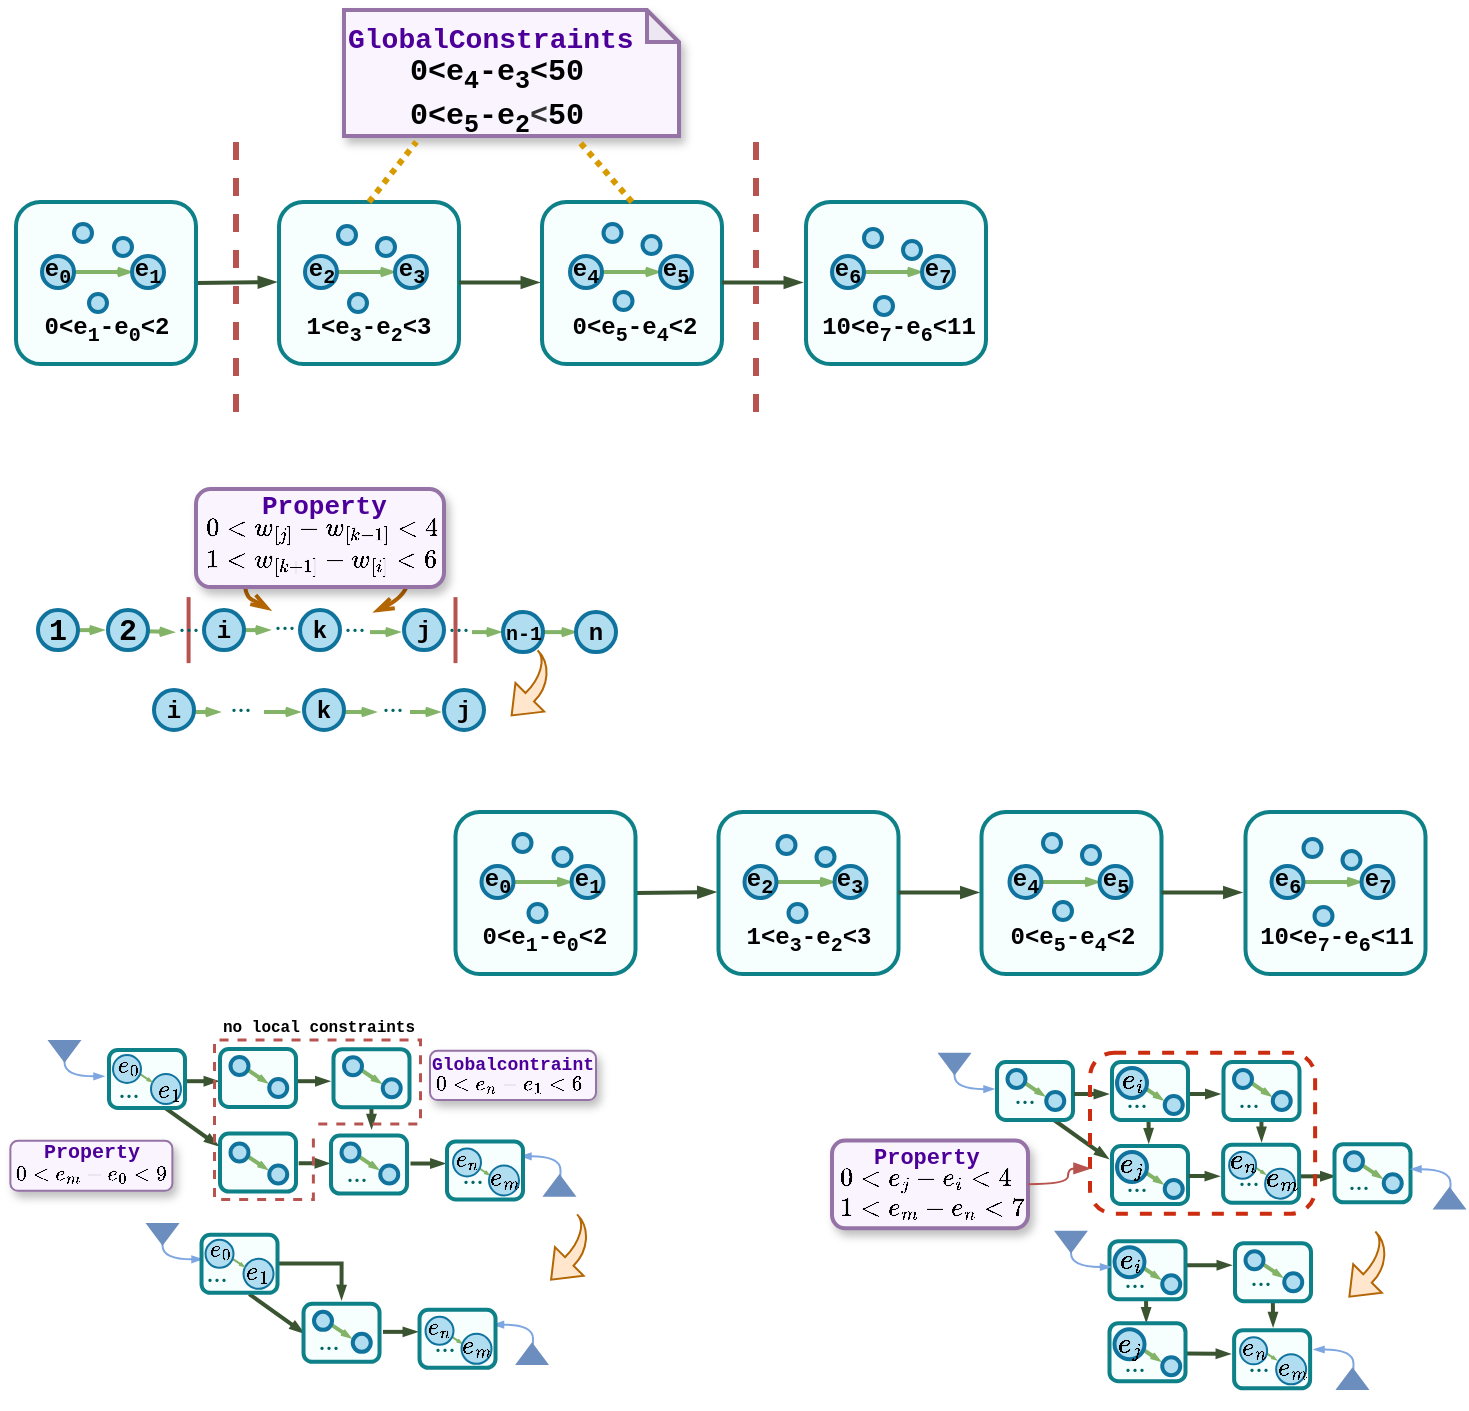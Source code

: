 <mxfile version="26.0.12">
  <diagram name="第 1 页" id="m1pVP5Tc0f8NvSb4w2ug">
    <mxGraphModel dx="1426" dy="781" grid="1" gridSize="10" guides="1" tooltips="1" connect="1" arrows="1" fold="1" page="1" pageScale="1" pageWidth="850" pageHeight="1100" math="1" shadow="0">
      <root>
        <mxCell id="0" />
        <mxCell id="1" parent="0" />
        <mxCell id="yi_vbVs-w1i4XVT2JOpy-530" style="rounded=0;orthogonalLoop=1;jettySize=auto;html=1;strokeColor=#3A5431;endArrow=blockThin;endFill=1;endSize=2;strokeWidth=2;fillColor=#6d8764;exitX=0.75;exitY=1;exitDx=0;exitDy=0;entryX=-0.05;entryY=0.245;entryDx=0;entryDy=0;entryPerimeter=0;" parent="1" source="yi_vbVs-w1i4XVT2JOpy-408" edge="1">
          <mxGeometry relative="1" as="geometry">
            <mxPoint x="609" y="776" as="sourcePoint" />
            <mxPoint x="616.1" y="798.265" as="targetPoint" />
          </mxGeometry>
        </mxCell>
        <mxCell id="yi_vbVs-w1i4XVT2JOpy-454" style="rounded=0;orthogonalLoop=1;jettySize=auto;html=1;strokeColor=#3A5431;endArrow=blockThin;endFill=1;endSize=2;strokeWidth=2;fillColor=#6d8764;" parent="1" edge="1">
          <mxGeometry relative="1" as="geometry">
            <mxPoint x="654.75" y="766" as="sourcePoint" />
            <mxPoint x="671.75" y="766" as="targetPoint" />
          </mxGeometry>
        </mxCell>
        <mxCell id="yi_vbVs-w1i4XVT2JOpy-527" style="rounded=0;orthogonalLoop=1;jettySize=auto;html=1;strokeColor=#3A5431;endArrow=blockThin;endFill=1;endSize=2;strokeWidth=2;fillColor=#6d8764;" parent="1" edge="1">
          <mxGeometry relative="1" as="geometry">
            <mxPoint x="692.67" y="775" as="sourcePoint" />
            <mxPoint x="692.79" y="789.5" as="targetPoint" />
          </mxGeometry>
        </mxCell>
        <mxCell id="yi_vbVs-w1i4XVT2JOpy-526" style="rounded=0;orthogonalLoop=1;jettySize=auto;html=1;strokeColor=#3A5431;endArrow=blockThin;endFill=1;endSize=2;strokeWidth=2;fillColor=#6d8764;" parent="1" edge="1">
          <mxGeometry relative="1" as="geometry">
            <mxPoint x="636.25" y="775.66" as="sourcePoint" />
            <mxPoint x="636.37" y="790.16" as="targetPoint" />
          </mxGeometry>
        </mxCell>
        <mxCell id="yi_vbVs-w1i4XVT2JOpy-420" value="" style="endArrow=none;html=1;rounded=0;strokeWidth=2;fillColor=#f8cecc;strokeColor=#b85450;" parent="1" edge="1">
          <mxGeometry width="50" height="50" relative="1" as="geometry">
            <mxPoint x="156.3" y="550.56" as="sourcePoint" />
            <mxPoint x="156.3" y="517.56" as="targetPoint" />
          </mxGeometry>
        </mxCell>
        <mxCell id="yi_vbVs-w1i4XVT2JOpy-199" value="" style="curved=1;endArrow=openThin;html=1;rounded=0;strokeWidth=2;endFill=0;fillColor=#fad7ac;strokeColor=#b46504;exitX=0.301;exitY=1.059;exitDx=0;exitDy=0;exitPerimeter=0;" parent="1" edge="1">
          <mxGeometry width="50" height="50" relative="1" as="geometry">
            <mxPoint x="256.916" y="489.092" as="sourcePoint" />
            <mxPoint x="249" y="525" as="targetPoint" />
            <Array as="points">
              <mxPoint x="268" y="503" />
              <mxPoint x="264" y="518" />
            </Array>
          </mxGeometry>
        </mxCell>
        <mxCell id="yi_vbVs-w1i4XVT2JOpy-226" style="rounded=0;orthogonalLoop=1;jettySize=auto;html=1;endArrow=openThin;endFill=0;strokeColor=#82b366;strokeWidth=2;fillColor=#d5e8d4;endSize=3;entryX=0;entryY=0.5;entryDx=0;entryDy=0;exitX=1;exitY=0.5;exitDx=0;exitDy=0;" parent="1" edge="1">
          <mxGeometry relative="1" as="geometry">
            <mxPoint x="232" y="575" as="sourcePoint" />
            <mxPoint x="250" y="575" as="targetPoint" />
          </mxGeometry>
        </mxCell>
        <mxCell id="yi_vbVs-w1i4XVT2JOpy-98" value="" style="rounded=1;whiteSpace=wrap;html=1;strokeWidth=2;fillColor=#F7FFFE;strokeColor=#0e8088;" parent="1" vertex="1">
          <mxGeometry x="333" y="320" width="90" height="81" as="geometry" />
        </mxCell>
        <mxCell id="yi_vbVs-w1i4XVT2JOpy-99" style="rounded=0;orthogonalLoop=1;jettySize=auto;html=1;endArrow=openThin;endFill=0;strokeColor=#82b366;strokeWidth=2;fillColor=#d5e8d4;endSize=3;entryX=0;entryY=0.5;entryDx=0;entryDy=0;exitX=1;exitY=0.5;exitDx=0;exitDy=0;" parent="1" source="yi_vbVs-w1i4XVT2JOpy-100" target="yi_vbVs-w1i4XVT2JOpy-101" edge="1">
          <mxGeometry relative="1" as="geometry">
            <mxPoint x="372.418" y="362.603" as="sourcePoint" />
            <mxPoint x="388.088" y="367.134" as="targetPoint" />
          </mxGeometry>
        </mxCell>
        <mxCell id="yi_vbVs-w1i4XVT2JOpy-100" value="&lt;b style=&quot;text-wrap-mode: nowrap;&quot;&gt;&lt;span style=&quot;color: light-dark(rgb(0, 0, 0), rgb(255, 255, 255)); font-family: &amp;quot;Courier New&amp;quot;; text-align: left;&quot;&gt;e&lt;/span&gt;&lt;sub style=&quot;color: light-dark(rgb(0, 0, 0), rgb(255, 255, 255)); font-family: &amp;quot;Courier New&amp;quot;; text-align: left; line-height: 13px;&quot;&gt;4&lt;/sub&gt;&lt;/b&gt;" style="ellipse;whiteSpace=wrap;html=1;aspect=fixed;strokeWidth=2;fillColor=#b1ddf0;strokeColor=#10739e;" parent="1" vertex="1">
          <mxGeometry x="347.001" y="346.999" width="16" height="16" as="geometry" />
        </mxCell>
        <mxCell id="yi_vbVs-w1i4XVT2JOpy-101" value="&lt;b style=&quot;text-wrap-mode: nowrap;&quot;&gt;&lt;span style=&quot;color: light-dark(rgb(0, 0, 0), rgb(255, 255, 255)); font-family: &amp;quot;Courier New&amp;quot;; text-align: left;&quot;&gt;e&lt;/span&gt;&lt;sub style=&quot;color: light-dark(rgb(0, 0, 0), rgb(255, 255, 255)); font-family: &amp;quot;Courier New&amp;quot;; text-align: left; line-height: 13px;&quot;&gt;5&lt;/sub&gt;&lt;/b&gt;" style="ellipse;whiteSpace=wrap;html=1;aspect=fixed;strokeWidth=2;fillColor=#b1ddf0;strokeColor=#10739e;" parent="1" vertex="1">
          <mxGeometry x="392.004" y="347.002" width="16" height="16" as="geometry" />
        </mxCell>
        <mxCell id="yi_vbVs-w1i4XVT2JOpy-102" value="&lt;font&gt;&lt;b&gt;&lt;span style=&quot;color: light-dark(rgb(0, 0, 0), rgb(255, 255, 255)); font-family: &amp;quot;Courier New&amp;quot;; text-align: left;&quot;&gt;0&amp;lt;e&lt;/span&gt;&lt;sub style=&quot;color: light-dark(rgb(0, 0, 0), rgb(255, 255, 255)); font-family: &amp;quot;Courier New&amp;quot;; text-align: left; line-height: 13px;&quot;&gt;5&lt;/sub&gt;&lt;span style=&quot;color: light-dark(rgb(0, 0, 0), rgb(255, 255, 255)); font-family: &amp;quot;Courier New&amp;quot;; text-align: left;&quot;&gt;-e&lt;/span&gt;&lt;sub style=&quot;color: light-dark(rgb(0, 0, 0), rgb(255, 255, 255)); font-family: &amp;quot;Courier New&amp;quot;; text-align: left; line-height: 13px;&quot;&gt;4&lt;/sub&gt;&lt;span style=&quot;color: light-dark(rgb(0, 0, 0), rgb(255, 255, 255)); font-family: &amp;quot;Courier New&amp;quot;; text-align: left;&quot;&gt;&amp;lt;2&lt;/span&gt;&lt;/b&gt;&lt;/font&gt;" style="text;html=1;align=center;verticalAlign=middle;resizable=0;points=[];autosize=1;strokeColor=none;fillColor=none;" parent="1" vertex="1">
          <mxGeometry x="338.505" y="369.004" width="80" height="30" as="geometry" />
        </mxCell>
        <mxCell id="yi_vbVs-w1i4XVT2JOpy-105" value="" style="rounded=1;whiteSpace=wrap;html=1;strokeWidth=2;fillColor=#F7FFFE;strokeColor=#0e8088;" parent="1" vertex="1">
          <mxGeometry x="201.5" y="320" width="90" height="81" as="geometry" />
        </mxCell>
        <mxCell id="yi_vbVs-w1i4XVT2JOpy-106" style="rounded=0;orthogonalLoop=1;jettySize=auto;html=1;endArrow=openThin;endFill=0;strokeColor=#82b366;strokeWidth=2;fillColor=#d5e8d4;endSize=3;entryX=0;entryY=0.5;entryDx=0;entryDy=0;exitX=1;exitY=0.5;exitDx=0;exitDy=0;" parent="1" source="yi_vbVs-w1i4XVT2JOpy-107" target="yi_vbVs-w1i4XVT2JOpy-108" edge="1">
          <mxGeometry relative="1" as="geometry">
            <mxPoint x="239.918" y="362.603" as="sourcePoint" />
            <mxPoint x="255.588" y="367.134" as="targetPoint" />
          </mxGeometry>
        </mxCell>
        <mxCell id="yi_vbVs-w1i4XVT2JOpy-107" value="&lt;b style=&quot;text-wrap-mode: nowrap;&quot;&gt;&lt;span style=&quot;color: light-dark(rgb(0, 0, 0), rgb(255, 255, 255)); font-family: &amp;quot;Courier New&amp;quot;; text-align: left;&quot;&gt;e&lt;/span&gt;&lt;sub style=&quot;color: light-dark(rgb(0, 0, 0), rgb(255, 255, 255)); font-family: &amp;quot;Courier New&amp;quot;; text-align: left; line-height: 13px;&quot;&gt;2&lt;/sub&gt;&lt;/b&gt;" style="ellipse;whiteSpace=wrap;html=1;aspect=fixed;strokeWidth=2;fillColor=#b1ddf0;strokeColor=#10739e;" parent="1" vertex="1">
          <mxGeometry x="214.501" y="346.999" width="16" height="16" as="geometry" />
        </mxCell>
        <mxCell id="yi_vbVs-w1i4XVT2JOpy-108" value="&lt;b style=&quot;text-wrap-mode: nowrap;&quot;&gt;&lt;span style=&quot;color: light-dark(rgb(0, 0, 0), rgb(255, 255, 255)); font-family: &amp;quot;Courier New&amp;quot;; text-align: left;&quot;&gt;e&lt;/span&gt;&lt;sub style=&quot;color: light-dark(rgb(0, 0, 0), rgb(255, 255, 255)); font-family: &amp;quot;Courier New&amp;quot;; text-align: left; line-height: 13px;&quot;&gt;3&lt;/sub&gt;&lt;/b&gt;" style="ellipse;whiteSpace=wrap;html=1;aspect=fixed;strokeWidth=2;fillColor=#b1ddf0;strokeColor=#10739e;" parent="1" vertex="1">
          <mxGeometry x="259.504" y="347.002" width="16" height="16" as="geometry" />
        </mxCell>
        <mxCell id="yi_vbVs-w1i4XVT2JOpy-109" value="&lt;font&gt;&lt;b&gt;&lt;span style=&quot;color: light-dark(rgb(0, 0, 0), rgb(255, 255, 255)); font-family: &amp;quot;Courier New&amp;quot;; text-align: left;&quot;&gt;1&amp;lt;e&lt;/span&gt;&lt;sub style=&quot;color: light-dark(rgb(0, 0, 0), rgb(255, 255, 255)); font-family: &amp;quot;Courier New&amp;quot;; text-align: left; line-height: 13px;&quot;&gt;3&lt;/sub&gt;&lt;span style=&quot;color: light-dark(rgb(0, 0, 0), rgb(255, 255, 255)); font-family: &amp;quot;Courier New&amp;quot;; text-align: left;&quot;&gt;-e&lt;/span&gt;&lt;sub style=&quot;color: light-dark(rgb(0, 0, 0), rgb(255, 255, 255)); font-family: &amp;quot;Courier New&amp;quot;; text-align: left; line-height: 13px;&quot;&gt;2&lt;/sub&gt;&lt;span style=&quot;color: light-dark(rgb(0, 0, 0), rgb(255, 255, 255)); font-family: &amp;quot;Courier New&amp;quot;; text-align: left;&quot;&gt;&amp;lt;3&lt;/span&gt;&lt;/b&gt;&lt;/font&gt;" style="text;html=1;align=center;verticalAlign=middle;resizable=0;points=[];autosize=1;strokeColor=none;fillColor=none;" parent="1" vertex="1">
          <mxGeometry x="206.005" y="369.004" width="80" height="30" as="geometry" />
        </mxCell>
        <mxCell id="yi_vbVs-w1i4XVT2JOpy-118" value="" style="rounded=1;whiteSpace=wrap;html=1;strokeWidth=2;fillColor=#F7FFFE;strokeColor=#0e8088;" parent="1" vertex="1">
          <mxGeometry x="465" y="320" width="90" height="81" as="geometry" />
        </mxCell>
        <mxCell id="yi_vbVs-w1i4XVT2JOpy-119" style="rounded=0;orthogonalLoop=1;jettySize=auto;html=1;endArrow=openThin;endFill=0;strokeColor=#82b366;strokeWidth=2;fillColor=#d5e8d4;endSize=3;entryX=0;entryY=0.5;entryDx=0;entryDy=0;exitX=1;exitY=0.5;exitDx=0;exitDy=0;" parent="1" source="yi_vbVs-w1i4XVT2JOpy-120" target="yi_vbVs-w1i4XVT2JOpy-121" edge="1">
          <mxGeometry relative="1" as="geometry">
            <mxPoint x="503.418" y="362.603" as="sourcePoint" />
            <mxPoint x="519.088" y="367.134" as="targetPoint" />
          </mxGeometry>
        </mxCell>
        <mxCell id="yi_vbVs-w1i4XVT2JOpy-120" value="&lt;b style=&quot;text-wrap-mode: nowrap;&quot;&gt;&lt;span style=&quot;color: light-dark(rgb(0, 0, 0), rgb(255, 255, 255)); font-family: &amp;quot;Courier New&amp;quot;; text-align: left;&quot;&gt;e&lt;/span&gt;&lt;sub style=&quot;color: light-dark(rgb(0, 0, 0), rgb(255, 255, 255)); font-family: &amp;quot;Courier New&amp;quot;; text-align: left; line-height: 13px;&quot;&gt;6&lt;/sub&gt;&lt;/b&gt;" style="ellipse;whiteSpace=wrap;html=1;aspect=fixed;strokeWidth=2;fillColor=#b1ddf0;strokeColor=#10739e;" parent="1" vertex="1">
          <mxGeometry x="478.001" y="346.999" width="16" height="16" as="geometry" />
        </mxCell>
        <mxCell id="yi_vbVs-w1i4XVT2JOpy-121" value="&lt;b style=&quot;text-wrap-mode: nowrap;&quot;&gt;&lt;span style=&quot;color: light-dark(rgb(0, 0, 0), rgb(255, 255, 255)); font-family: &amp;quot;Courier New&amp;quot;; text-align: left;&quot;&gt;e&lt;/span&gt;&lt;sub style=&quot;color: light-dark(rgb(0, 0, 0), rgb(255, 255, 255)); font-family: &amp;quot;Courier New&amp;quot;; text-align: left; line-height: 13px;&quot;&gt;7&lt;/sub&gt;&lt;/b&gt;" style="ellipse;whiteSpace=wrap;html=1;aspect=fixed;strokeWidth=2;fillColor=#b1ddf0;strokeColor=#10739e;" parent="1" vertex="1">
          <mxGeometry x="523.004" y="347.002" width="16" height="16" as="geometry" />
        </mxCell>
        <mxCell id="yi_vbVs-w1i4XVT2JOpy-122" value="&lt;font&gt;&lt;b&gt;&lt;span style=&quot;color: light-dark(rgb(0, 0, 0), rgb(255, 255, 255)); font-family: &amp;quot;Courier New&amp;quot;; text-align: left;&quot;&gt;10&amp;lt;e&lt;/span&gt;&lt;sub style=&quot;color: light-dark(rgb(0, 0, 0), rgb(255, 255, 255)); font-family: &amp;quot;Courier New&amp;quot;; text-align: left; line-height: 13px;&quot;&gt;7&lt;/sub&gt;&lt;span style=&quot;color: light-dark(rgb(0, 0, 0), rgb(255, 255, 255)); font-family: &amp;quot;Courier New&amp;quot;; text-align: left;&quot;&gt;-e&lt;/span&gt;&lt;sub style=&quot;color: light-dark(rgb(0, 0, 0), rgb(255, 255, 255)); font-family: &amp;quot;Courier New&amp;quot;; text-align: left; line-height: 13px;&quot;&gt;6&lt;/sub&gt;&lt;span style=&quot;color: light-dark(rgb(0, 0, 0), rgb(255, 255, 255)); font-family: &amp;quot;Courier New&amp;quot;; text-align: left;&quot;&gt;&amp;lt;11&lt;/span&gt;&lt;/b&gt;&lt;/font&gt;" style="text;html=1;align=center;verticalAlign=middle;resizable=0;points=[];autosize=1;strokeColor=none;fillColor=none;" parent="1" vertex="1">
          <mxGeometry x="460.505" y="369.004" width="100" height="30" as="geometry" />
        </mxCell>
        <mxCell id="yi_vbVs-w1i4XVT2JOpy-123" style="rounded=0;orthogonalLoop=1;jettySize=auto;html=1;strokeColor=#3A5431;endArrow=blockThin;endFill=1;endSize=4;strokeWidth=2;exitX=1;exitY=0.5;exitDx=0;exitDy=0;fillColor=#6d8764;" parent="1" source="yi_vbVs-w1i4XVT2JOpy-112" edge="1">
          <mxGeometry relative="1" as="geometry">
            <mxPoint x="167" y="430" as="sourcePoint" />
            <mxPoint x="200" y="360" as="targetPoint" />
          </mxGeometry>
        </mxCell>
        <mxCell id="yi_vbVs-w1i4XVT2JOpy-124" style="rounded=0;orthogonalLoop=1;jettySize=auto;html=1;strokeColor=#3A5431;endArrow=blockThin;endFill=1;endSize=4;strokeWidth=2;exitX=1;exitY=0.5;exitDx=0;exitDy=0;fillColor=#6d8764;" parent="1" edge="1">
          <mxGeometry relative="1" as="geometry">
            <mxPoint x="291.5" y="360.21" as="sourcePoint" />
            <mxPoint x="331.5" y="360.21" as="targetPoint" />
          </mxGeometry>
        </mxCell>
        <mxCell id="yi_vbVs-w1i4XVT2JOpy-125" style="rounded=0;orthogonalLoop=1;jettySize=auto;html=1;strokeColor=#3A5431;endArrow=blockThin;endFill=1;endSize=4;strokeWidth=2;exitX=1;exitY=0.5;exitDx=0;exitDy=0;fillColor=#6d8764;" parent="1" edge="1">
          <mxGeometry relative="1" as="geometry">
            <mxPoint x="423" y="360.21" as="sourcePoint" />
            <mxPoint x="463" y="360.21" as="targetPoint" />
          </mxGeometry>
        </mxCell>
        <mxCell id="yi_vbVs-w1i4XVT2JOpy-126" value="" style="group" parent="1" vertex="1" connectable="0">
          <mxGeometry x="250.5" y="224" width="151" height="100" as="geometry" />
        </mxCell>
        <mxCell id="yi_vbVs-w1i4XVT2JOpy-127" value="" style="shape=note;whiteSpace=wrap;html=1;backgroundOutline=1;darkOpacity=0.05;size=16;fillColor=light-dark(#FAF4FF,#392F3F);strokeColor=#9673a6;strokeWidth=2;shadow=1;" parent="yi_vbVs-w1i4XVT2JOpy-126" vertex="1">
          <mxGeometry x="-16.5" width="167.5" height="63" as="geometry" />
        </mxCell>
        <mxCell id="yi_vbVs-w1i4XVT2JOpy-130" value="&lt;span style=&quot;font-style: normal; font-variant-ligatures: normal; font-variant-caps: normal; letter-spacing: normal; orphans: 2; text-align: left; text-indent: 0px; text-transform: none; widows: 2; word-spacing: 0px; -webkit-text-stroke-width: 0px; white-space: nowrap; text-decoration-thickness: initial; text-decoration-style: initial; text-decoration-color: initial; float: none; display: inline !important;&quot;&gt;&lt;font face=&quot;Courier New&quot; style=&quot;color: rgb(76, 0, 153); font-size: 14px;&quot;&gt;&lt;b style=&quot;&quot;&gt;GlobalConstraints&lt;/b&gt;&lt;/font&gt;&lt;/span&gt;" style="text;whiteSpace=wrap;html=1;shadow=1;" parent="yi_vbVs-w1i4XVT2JOpy-126" vertex="1">
          <mxGeometry x="-16.5" width="134" height="29.11" as="geometry" />
        </mxCell>
        <mxCell id="yi_vbVs-w1i4XVT2JOpy-131" value="&lt;div&gt;&lt;b style=&quot;forced-color-adjust: none; color: rgb(0, 0, 0); font-family: Helvetica; font-style: normal; font-variant-ligatures: normal; font-variant-caps: normal; letter-spacing: normal; orphans: 2; text-indent: 0px; text-transform: none; widows: 2; word-spacing: 0px; -webkit-text-stroke-width: 0px; white-space: nowrap; text-decoration-thickness: initial; text-decoration-style: initial; text-decoration-color: initial;&quot;&gt;&lt;span style=&quot;forced-color-adjust: none; color: light-dark(rgb(0, 0, 0), rgb(255, 255, 255)); font-family: &amp;quot;Courier New&amp;quot;;&quot;&gt;&lt;b style=&quot;font-family: Helvetica;&quot;&gt;&lt;font style=&quot;font-size: 15px;&quot;&gt;&lt;span style=&quot;color: light-dark(rgb(0, 0, 0), rgb(255, 255, 255)); font-family: &amp;quot;Courier New&amp;quot;;&quot;&gt;0&amp;lt;e&lt;/span&gt;&lt;sub style=&quot;color: light-dark(rgb(0, 0, 0), rgb(255, 255, 255)); font-family: &amp;quot;Courier New&amp;quot;; line-height: 13px;&quot;&gt;4&lt;/sub&gt;&lt;span style=&quot;color: light-dark(rgb(0, 0, 0), rgb(255, 255, 255)); font-family: &amp;quot;Courier New&amp;quot;;&quot;&gt;-e&lt;/span&gt;&lt;sub style=&quot;color: light-dark(rgb(0, 0, 0), rgb(255, 255, 255)); font-family: &amp;quot;Courier New&amp;quot;; line-height: 13px;&quot;&gt;3&lt;/sub&gt;&lt;span style=&quot;color: light-dark(rgb(0, 0, 0), rgb(255, 255, 255)); font-family: &amp;quot;Courier New&amp;quot;;&quot;&gt;&amp;lt;50&lt;/span&gt;&lt;/font&gt;&lt;/b&gt;&lt;/span&gt;&lt;/b&gt;&lt;/div&gt;&lt;b style=&quot;forced-color-adjust: none; color: rgb(0, 0, 0); font-family: Helvetica; font-style: normal; font-variant-ligatures: normal; font-variant-caps: normal; letter-spacing: normal; orphans: 2; text-indent: 0px; text-transform: none; widows: 2; word-spacing: 0px; -webkit-text-stroke-width: 0px; white-space: nowrap; text-decoration-thickness: initial; text-decoration-style: initial; text-decoration-color: initial;&quot;&gt;&lt;font style=&quot;font-size: 15px;&quot;&gt;&lt;span style=&quot;forced-color-adjust: none; color: light-dark(rgb(0, 0, 0), rgb(255, 255, 255)); font-family: &amp;quot;Courier New&amp;quot;;&quot;&gt;0&amp;lt;e&lt;/span&gt;&lt;sub style=&quot;forced-color-adjust: none; color: light-dark(rgb(0, 0, 0), rgb(255, 255, 255)); font-family: &amp;quot;Courier New&amp;quot;; line-height: 13px;&quot;&gt;5&lt;/sub&gt;&lt;span style=&quot;forced-color-adjust: none; color: light-dark(rgb(0, 0, 0), rgb(255, 255, 255)); font-family: &amp;quot;Courier New&amp;quot;;&quot;&gt;-e&lt;/span&gt;&lt;sub style=&quot;forced-color-adjust: none; color: light-dark(rgb(0, 0, 0), rgb(255, 255, 255)); font-family: &amp;quot;Courier New&amp;quot;; line-height: 13px;&quot;&gt;2&lt;/sub&gt;&lt;span style=&quot;forced-color-adjust: none; color: light-dark(rgb(0, 0, 0), rgb(255, 255, 255)); font-family: &amp;quot;Courier New&amp;quot;;&quot;&gt;&lt;b style=&quot;color: rgb(51, 51, 51); text-wrap-mode: wrap;&quot;&gt;&amp;lt;&lt;/b&gt;50&lt;/span&gt;&lt;/font&gt;&lt;/b&gt;" style="text;whiteSpace=wrap;html=1;align=center;" parent="yi_vbVs-w1i4XVT2JOpy-126" vertex="1">
          <mxGeometry x="-8.5" y="13.53" width="136.5" height="34.48" as="geometry" />
        </mxCell>
        <mxCell id="yi_vbVs-w1i4XVT2JOpy-132" style="rounded=0;orthogonalLoop=1;jettySize=auto;html=1;exitX=0.5;exitY=0;exitDx=0;exitDy=0;entryX=0.216;entryY=1.046;entryDx=0;entryDy=0;entryPerimeter=0;endArrow=none;endFill=0;dashed=1;dashPattern=1 1;fillColor=#ffe6cc;strokeColor=#d79b00;strokeWidth=3;" parent="1" source="yi_vbVs-w1i4XVT2JOpy-105" target="yi_vbVs-w1i4XVT2JOpy-127" edge="1">
          <mxGeometry relative="1" as="geometry" />
        </mxCell>
        <mxCell id="yi_vbVs-w1i4XVT2JOpy-133" style="rounded=0;orthogonalLoop=1;jettySize=auto;html=1;exitX=0.5;exitY=0;exitDx=0;exitDy=0;entryX=0.703;entryY=1.046;entryDx=0;entryDy=0;entryPerimeter=0;endArrow=none;endFill=0;dashed=1;dashPattern=1 1;fillColor=#ffe6cc;strokeColor=#d79b00;strokeWidth=3;" parent="1" source="yi_vbVs-w1i4XVT2JOpy-98" target="yi_vbVs-w1i4XVT2JOpy-127" edge="1">
          <mxGeometry relative="1" as="geometry">
            <mxPoint x="256" y="330" as="sourcePoint" />
            <mxPoint x="290" y="293" as="targetPoint" />
          </mxGeometry>
        </mxCell>
        <mxCell id="yi_vbVs-w1i4XVT2JOpy-134" value="" style="endArrow=none;dashed=1;html=1;rounded=0;strokeWidth=3;fillColor=#f8cecc;strokeColor=#b85450;" parent="1" edge="1">
          <mxGeometry width="50" height="50" relative="1" as="geometry">
            <mxPoint x="180" y="425" as="sourcePoint" />
            <mxPoint x="180" y="285" as="targetPoint" />
          </mxGeometry>
        </mxCell>
        <mxCell id="yi_vbVs-w1i4XVT2JOpy-135" value="" style="endArrow=none;dashed=1;html=1;rounded=0;strokeWidth=3;fillColor=#f8cecc;strokeColor=#b85450;" parent="1" edge="1">
          <mxGeometry width="50" height="50" relative="1" as="geometry">
            <mxPoint x="440" y="425" as="sourcePoint" />
            <mxPoint x="440" y="285" as="targetPoint" />
          </mxGeometry>
        </mxCell>
        <mxCell id="yi_vbVs-w1i4XVT2JOpy-136" value="" style="ellipse;whiteSpace=wrap;html=1;aspect=fixed;strokeWidth=2;fillColor=#b1ddf0;strokeColor=#10739e;" parent="1" vertex="1">
          <mxGeometry x="231" y="332" width="9" height="9" as="geometry" />
        </mxCell>
        <mxCell id="yi_vbVs-w1i4XVT2JOpy-137" value="" style="ellipse;whiteSpace=wrap;html=1;aspect=fixed;strokeWidth=2;fillColor=#b1ddf0;strokeColor=#10739e;" parent="1" vertex="1">
          <mxGeometry x="236.5" y="366" width="9" height="9" as="geometry" />
        </mxCell>
        <mxCell id="yi_vbVs-w1i4XVT2JOpy-141" value="" style="ellipse;whiteSpace=wrap;html=1;aspect=fixed;strokeWidth=2;fillColor=#b1ddf0;strokeColor=#10739e;" parent="1" vertex="1">
          <mxGeometry x="250.5" y="338" width="9" height="9" as="geometry" />
        </mxCell>
        <mxCell id="yi_vbVs-w1i4XVT2JOpy-142" value="" style="ellipse;whiteSpace=wrap;html=1;aspect=fixed;strokeWidth=2;fillColor=#b1ddf0;strokeColor=#10739e;" parent="1" vertex="1">
          <mxGeometry x="363.75" y="331" width="9" height="9" as="geometry" />
        </mxCell>
        <mxCell id="yi_vbVs-w1i4XVT2JOpy-143" value="" style="ellipse;whiteSpace=wrap;html=1;aspect=fixed;strokeWidth=2;fillColor=#b1ddf0;strokeColor=#10739e;" parent="1" vertex="1">
          <mxGeometry x="369.25" y="365" width="9" height="9" as="geometry" />
        </mxCell>
        <mxCell id="yi_vbVs-w1i4XVT2JOpy-144" value="" style="ellipse;whiteSpace=wrap;html=1;aspect=fixed;strokeWidth=2;fillColor=#b1ddf0;strokeColor=#10739e;" parent="1" vertex="1">
          <mxGeometry x="383.25" y="337" width="9" height="9" as="geometry" />
        </mxCell>
        <mxCell id="yi_vbVs-w1i4XVT2JOpy-145" value="" style="ellipse;whiteSpace=wrap;html=1;aspect=fixed;strokeWidth=2;fillColor=#b1ddf0;strokeColor=#10739e;" parent="1" vertex="1">
          <mxGeometry x="494" y="333.5" width="9" height="9" as="geometry" />
        </mxCell>
        <mxCell id="yi_vbVs-w1i4XVT2JOpy-146" value="" style="ellipse;whiteSpace=wrap;html=1;aspect=fixed;strokeWidth=2;fillColor=#b1ddf0;strokeColor=#10739e;" parent="1" vertex="1">
          <mxGeometry x="499.5" y="367.5" width="9" height="9" as="geometry" />
        </mxCell>
        <mxCell id="yi_vbVs-w1i4XVT2JOpy-147" value="" style="ellipse;whiteSpace=wrap;html=1;aspect=fixed;strokeWidth=2;fillColor=#b1ddf0;strokeColor=#10739e;" parent="1" vertex="1">
          <mxGeometry x="513.5" y="339.5" width="9" height="9" as="geometry" />
        </mxCell>
        <mxCell id="yi_vbVs-w1i4XVT2JOpy-149" value="" style="group" parent="1" vertex="1" connectable="0">
          <mxGeometry x="70" y="320" width="90" height="81" as="geometry" />
        </mxCell>
        <mxCell id="yi_vbVs-w1i4XVT2JOpy-112" value="" style="rounded=1;whiteSpace=wrap;html=1;strokeWidth=2;fillColor=#F7FFFE;strokeColor=#0e8088;" parent="yi_vbVs-w1i4XVT2JOpy-149" vertex="1">
          <mxGeometry width="90" height="81" as="geometry" />
        </mxCell>
        <mxCell id="yi_vbVs-w1i4XVT2JOpy-113" style="rounded=0;orthogonalLoop=1;jettySize=auto;html=1;endArrow=openThin;endFill=0;strokeColor=#82b366;strokeWidth=2;fillColor=#d5e8d4;endSize=3;entryX=0;entryY=0.5;entryDx=0;entryDy=0;exitX=1;exitY=0.5;exitDx=0;exitDy=0;" parent="yi_vbVs-w1i4XVT2JOpy-149" source="yi_vbVs-w1i4XVT2JOpy-114" target="yi_vbVs-w1i4XVT2JOpy-115" edge="1">
          <mxGeometry relative="1" as="geometry">
            <mxPoint x="38.418" y="42.603" as="sourcePoint" />
            <mxPoint x="54.088" y="47.134" as="targetPoint" />
          </mxGeometry>
        </mxCell>
        <mxCell id="yi_vbVs-w1i4XVT2JOpy-114" value="&lt;b style=&quot;text-wrap-mode: nowrap;&quot;&gt;&lt;span style=&quot;color: light-dark(rgb(0, 0, 0), rgb(255, 255, 255)); font-family: &amp;quot;Courier New&amp;quot;; text-align: left;&quot;&gt;e&lt;/span&gt;&lt;sub style=&quot;color: light-dark(rgb(0, 0, 0), rgb(255, 255, 255)); font-family: &amp;quot;Courier New&amp;quot;; text-align: left; line-height: 13px;&quot;&gt;0&lt;/sub&gt;&lt;/b&gt;" style="ellipse;whiteSpace=wrap;html=1;aspect=fixed;strokeWidth=2;fillColor=#b1ddf0;strokeColor=#10739e;" parent="yi_vbVs-w1i4XVT2JOpy-149" vertex="1">
          <mxGeometry x="13.001" y="26.999" width="16" height="16" as="geometry" />
        </mxCell>
        <mxCell id="yi_vbVs-w1i4XVT2JOpy-115" value="&lt;b style=&quot;text-wrap-mode: nowrap;&quot;&gt;&lt;span style=&quot;color: light-dark(rgb(0, 0, 0), rgb(255, 255, 255)); font-family: &amp;quot;Courier New&amp;quot;; text-align: left;&quot;&gt;e&lt;/span&gt;&lt;sub style=&quot;color: light-dark(rgb(0, 0, 0), rgb(255, 255, 255)); font-family: &amp;quot;Courier New&amp;quot;; text-align: left; line-height: 13px;&quot;&gt;1&lt;/sub&gt;&lt;/b&gt;" style="ellipse;whiteSpace=wrap;html=1;aspect=fixed;strokeWidth=2;fillColor=#b1ddf0;strokeColor=#10739e;" parent="yi_vbVs-w1i4XVT2JOpy-149" vertex="1">
          <mxGeometry x="58.004" y="27.002" width="16" height="16" as="geometry" />
        </mxCell>
        <mxCell id="yi_vbVs-w1i4XVT2JOpy-116" value="&lt;font&gt;&lt;b&gt;&lt;span style=&quot;color: light-dark(rgb(0, 0, 0), rgb(255, 255, 255)); font-family: &amp;quot;Courier New&amp;quot;; text-align: left;&quot;&gt;0&amp;lt;e&lt;/span&gt;&lt;sub style=&quot;color: light-dark(rgb(0, 0, 0), rgb(255, 255, 255)); font-family: &amp;quot;Courier New&amp;quot;; text-align: left; line-height: 13px;&quot;&gt;1&lt;/sub&gt;&lt;span style=&quot;color: light-dark(rgb(0, 0, 0), rgb(255, 255, 255)); font-family: &amp;quot;Courier New&amp;quot;; text-align: left;&quot;&gt;-e&lt;/span&gt;&lt;sub style=&quot;color: light-dark(rgb(0, 0, 0), rgb(255, 255, 255)); font-family: &amp;quot;Courier New&amp;quot;; text-align: left; line-height: 13px;&quot;&gt;0&lt;/sub&gt;&lt;span style=&quot;color: light-dark(rgb(0, 0, 0), rgb(255, 255, 255)); font-family: &amp;quot;Courier New&amp;quot;; text-align: left;&quot;&gt;&amp;lt;2&lt;/span&gt;&lt;/b&gt;&lt;/font&gt;" style="text;html=1;align=center;verticalAlign=middle;resizable=0;points=[];autosize=1;strokeColor=none;fillColor=none;" parent="yi_vbVs-w1i4XVT2JOpy-149" vertex="1">
          <mxGeometry x="4.505" y="49.004" width="80" height="30" as="geometry" />
        </mxCell>
        <mxCell id="yi_vbVs-w1i4XVT2JOpy-138" value="" style="ellipse;whiteSpace=wrap;html=1;aspect=fixed;strokeWidth=2;fillColor=#b1ddf0;strokeColor=#10739e;" parent="yi_vbVs-w1i4XVT2JOpy-149" vertex="1">
          <mxGeometry x="29" y="11" width="9" height="9" as="geometry" />
        </mxCell>
        <mxCell id="yi_vbVs-w1i4XVT2JOpy-139" value="" style="ellipse;whiteSpace=wrap;html=1;aspect=fixed;strokeWidth=2;fillColor=#b1ddf0;strokeColor=#10739e;" parent="yi_vbVs-w1i4XVT2JOpy-149" vertex="1">
          <mxGeometry x="49" y="18" width="9" height="9" as="geometry" />
        </mxCell>
        <mxCell id="yi_vbVs-w1i4XVT2JOpy-140" value="" style="ellipse;whiteSpace=wrap;html=1;aspect=fixed;strokeWidth=2;fillColor=#b1ddf0;strokeColor=#10739e;" parent="yi_vbVs-w1i4XVT2JOpy-149" vertex="1">
          <mxGeometry x="36.5" y="46" width="9" height="9" as="geometry" />
        </mxCell>
        <mxCell id="yi_vbVs-w1i4XVT2JOpy-163" style="rounded=0;orthogonalLoop=1;jettySize=auto;html=1;endArrow=openThin;endFill=0;strokeColor=#82b366;strokeWidth=2;fillColor=#d5e8d4;endSize=3;entryX=0;entryY=0.5;entryDx=0;entryDy=0;exitX=1.036;exitY=0.524;exitDx=0;exitDy=0;exitPerimeter=0;" parent="1" edge="1">
          <mxGeometry relative="1" as="geometry">
            <mxPoint x="130.72" y="534.54" as="sourcePoint" />
            <mxPoint x="149" y="535.06" as="targetPoint" />
          </mxGeometry>
        </mxCell>
        <mxCell id="yi_vbVs-w1i4XVT2JOpy-164" style="rounded=0;orthogonalLoop=1;jettySize=auto;html=1;endArrow=openThin;endFill=0;strokeColor=#82b366;strokeWidth=2;fillColor=#d5e8d4;endSize=3;entryX=0;entryY=0.5;entryDx=0;entryDy=0;exitX=1;exitY=0.5;exitDx=0;exitDy=0;" parent="1" edge="1">
          <mxGeometry relative="1" as="geometry">
            <mxPoint x="97.0" y="534.06" as="sourcePoint" />
            <mxPoint x="114" y="534.06" as="targetPoint" />
          </mxGeometry>
        </mxCell>
        <mxCell id="yi_vbVs-w1i4XVT2JOpy-165" value="&lt;div style=&quot;text-align: left;&quot;&gt;&lt;span style=&quot;background-color: transparent; color: light-dark(rgb(0, 0, 0), rgb(255, 255, 255)); font-size: 15px; text-wrap-mode: nowrap;&quot;&gt;&lt;font face=&quot;Courier New&quot;&gt;&lt;b&gt;1&lt;/b&gt;&lt;/font&gt;&lt;/span&gt;&lt;/div&gt;" style="ellipse;whiteSpace=wrap;html=1;aspect=fixed;strokeWidth=2;fillColor=#b1ddf0;strokeColor=#10739e;" parent="1" vertex="1">
          <mxGeometry x="81" y="524.06" width="20" height="20" as="geometry" />
        </mxCell>
        <mxCell id="yi_vbVs-w1i4XVT2JOpy-166" value="&lt;div style=&quot;text-align: left;&quot;&gt;&lt;span style=&quot;background-color: transparent; color: light-dark(rgb(0, 0, 0), rgb(255, 255, 255)); font-size: 15px; text-wrap-mode: nowrap;&quot;&gt;&lt;font face=&quot;Courier New&quot;&gt;&lt;b&gt;2&lt;/b&gt;&lt;/font&gt;&lt;/span&gt;&lt;/div&gt;" style="ellipse;whiteSpace=wrap;html=1;aspect=fixed;strokeWidth=2;fillColor=#b1ddf0;strokeColor=#10739e;" parent="1" vertex="1">
          <mxGeometry x="116" y="524.06" width="20" height="20" as="geometry" />
        </mxCell>
        <mxCell id="yi_vbVs-w1i4XVT2JOpy-167" style="rounded=0;orthogonalLoop=1;jettySize=auto;html=1;endArrow=openThin;endFill=0;strokeColor=#82b366;strokeWidth=2;fillColor=#d5e8d4;endSize=3;entryX=0;entryY=0.5;entryDx=0;entryDy=0;exitX=1;exitY=0.5;exitDx=0;exitDy=0;" parent="1" edge="1">
          <mxGeometry relative="1" as="geometry">
            <mxPoint x="179" y="534.06" as="sourcePoint" />
            <mxPoint x="197" y="534.06" as="targetPoint" />
          </mxGeometry>
        </mxCell>
        <mxCell id="yi_vbVs-w1i4XVT2JOpy-168" value="&lt;div style=&quot;text-align: left;&quot;&gt;&lt;span style=&quot;background-color: transparent; color: light-dark(rgb(0, 0, 0), rgb(255, 255, 255)); text-wrap-mode: nowrap;&quot;&gt;&lt;font face=&quot;Courier New&quot;&gt;&lt;b&gt;i&lt;/b&gt;&lt;/font&gt;&lt;/span&gt;&lt;/div&gt;" style="ellipse;whiteSpace=wrap;html=1;aspect=fixed;strokeWidth=2;fillColor=#b1ddf0;strokeColor=#10739e;" parent="1" vertex="1">
          <mxGeometry x="164" y="524.06" width="20" height="20" as="geometry" />
        </mxCell>
        <mxCell id="yi_vbVs-w1i4XVT2JOpy-169" value="&lt;font style=&quot;font-size: 14px; color: rgb(0, 102, 102);&quot; face=&quot;Tahoma&quot;&gt;...&lt;/font&gt;" style="text;html=1;align=center;verticalAlign=middle;resizable=0;points=[];autosize=1;strokeColor=none;fillColor=none;" parent="1" vertex="1">
          <mxGeometry x="136" y="516.06" width="40" height="30" as="geometry" />
        </mxCell>
        <mxCell id="yi_vbVs-w1i4XVT2JOpy-170" style="rounded=0;orthogonalLoop=1;jettySize=auto;html=1;endArrow=openThin;endFill=0;strokeColor=#82b366;strokeWidth=2;fillColor=#d5e8d4;endSize=3;entryX=0;entryY=0.5;entryDx=0;entryDy=0;exitX=1;exitY=0.5;exitDx=0;exitDy=0;" parent="1" edge="1">
          <mxGeometry relative="1" as="geometry">
            <mxPoint x="247" y="535.06" as="sourcePoint" />
            <mxPoint x="262" y="535.06" as="targetPoint" />
          </mxGeometry>
        </mxCell>
        <mxCell id="yi_vbVs-w1i4XVT2JOpy-171" value="&lt;div style=&quot;text-align: left;&quot;&gt;&lt;span style=&quot;background-color: transparent; color: light-dark(rgb(0, 0, 0), rgb(255, 255, 255)); text-wrap-mode: nowrap;&quot;&gt;&lt;font face=&quot;Courier New&quot;&gt;&lt;b&gt;j&lt;/b&gt;&lt;/font&gt;&lt;/span&gt;&lt;/div&gt;" style="ellipse;whiteSpace=wrap;html=1;aspect=fixed;strokeWidth=2;fillColor=#b1ddf0;strokeColor=#10739e;" parent="1" vertex="1">
          <mxGeometry x="264" y="524.06" width="20" height="20" as="geometry" />
        </mxCell>
        <mxCell id="yi_vbVs-w1i4XVT2JOpy-172" value="&lt;font style=&quot;font-size: 14px; color: rgb(0, 102, 102);&quot; face=&quot;Tahoma&quot;&gt;...&lt;/font&gt;" style="text;html=1;align=center;verticalAlign=middle;resizable=0;points=[];autosize=1;strokeColor=none;fillColor=none;" parent="1" vertex="1">
          <mxGeometry x="219" y="516.06" width="40" height="30" as="geometry" />
        </mxCell>
        <mxCell id="yi_vbVs-w1i4XVT2JOpy-173" value="&lt;font style=&quot;font-size: 14px; color: rgb(0, 102, 102);&quot; face=&quot;Tahoma&quot;&gt;...&lt;/font&gt;" style="text;html=1;align=center;verticalAlign=middle;resizable=0;points=[];autosize=1;strokeColor=none;fillColor=none;" parent="1" vertex="1">
          <mxGeometry x="271" y="516.06" width="40" height="30" as="geometry" />
        </mxCell>
        <mxCell id="yi_vbVs-w1i4XVT2JOpy-174" value="&lt;div style=&quot;text-align: left;&quot;&gt;&lt;span style=&quot;background-color: transparent; color: light-dark(rgb(0, 0, 0), rgb(255, 255, 255)); text-wrap-mode: nowrap;&quot;&gt;&lt;font face=&quot;Courier New&quot;&gt;&lt;b&gt;k&lt;/b&gt;&lt;/font&gt;&lt;/span&gt;&lt;/div&gt;" style="ellipse;whiteSpace=wrap;html=1;aspect=fixed;strokeWidth=2;fillColor=#b1ddf0;strokeColor=#10739e;" parent="1" vertex="1">
          <mxGeometry x="212" y="524.06" width="20" height="20" as="geometry" />
        </mxCell>
        <mxCell id="yi_vbVs-w1i4XVT2JOpy-175" value="&lt;font style=&quot;font-size: 14px; color: rgb(0, 102, 102);&quot; face=&quot;Tahoma&quot;&gt;...&lt;/font&gt;" style="text;html=1;align=center;verticalAlign=middle;resizable=0;points=[];autosize=1;strokeColor=none;fillColor=none;" parent="1" vertex="1">
          <mxGeometry x="184" y="515.06" width="40" height="30" as="geometry" />
        </mxCell>
        <mxCell id="yi_vbVs-w1i4XVT2JOpy-190" value="" style="group;strokeWidth=3;dashed=1;shadow=1;rounded=0;" parent="1" vertex="1" connectable="0">
          <mxGeometry x="83" y="463.56" width="261" height="52" as="geometry" />
        </mxCell>
        <mxCell id="yi_vbVs-w1i4XVT2JOpy-194" value="" style="curved=1;endArrow=openThin;html=1;rounded=0;strokeWidth=2;endFill=0;fillColor=#fad7ac;strokeColor=#b46504;exitX=0;exitY=0.5;exitDx=0;exitDy=0;entryX=0.06;entryY=0.93;entryDx=0;entryDy=0;entryPerimeter=0;" parent="yi_vbVs-w1i4XVT2JOpy-190" edge="1">
          <mxGeometry width="50" height="50" relative="1" as="geometry">
            <mxPoint x="112.192" y="23.863" as="sourcePoint" />
            <mxPoint x="114.28" y="60.48" as="targetPoint" />
            <Array as="points">
              <mxPoint x="102" y="35.3" />
              <mxPoint x="101" y="53.3" />
              <mxPoint x="109" y="57.3" />
            </Array>
          </mxGeometry>
        </mxCell>
        <mxCell id="yi_vbVs-w1i4XVT2JOpy-428" value="" style="rounded=1;whiteSpace=wrap;html=1;shadow=1;strokeColor=#9673A6;strokeWidth=2;fillColor=#FAF4FF;" parent="yi_vbVs-w1i4XVT2JOpy-190" vertex="1">
          <mxGeometry x="77" width="124" height="49" as="geometry" />
        </mxCell>
        <mxCell id="yi_vbVs-w1i4XVT2JOpy-429" value="&lt;span style=&quot;font-style: normal; font-variant-ligatures: normal; font-variant-caps: normal; letter-spacing: normal; orphans: 2; text-align: left; text-indent: 0px; text-transform: none; widows: 2; word-spacing: 0px; -webkit-text-stroke-width: 0px; white-space: nowrap; text-decoration-thickness: initial; text-decoration-style: initial; text-decoration-color: initial; float: none; display: inline !important;&quot;&gt;&lt;font style=&quot;color: rgb(76, 0, 153); font-size: 13px;&quot; face=&quot;Courier New&quot;&gt;&lt;b style=&quot;&quot;&gt;Property&lt;/b&gt;&lt;/font&gt;&lt;/span&gt;" style="text;whiteSpace=wrap;html=1;shadow=1;" parent="yi_vbVs-w1i4XVT2JOpy-190" vertex="1">
          <mxGeometry x="107.87" y="-6.0" width="69.13" height="23.78" as="geometry" />
        </mxCell>
        <mxCell id="yi_vbVs-w1i4XVT2JOpy-430" value="&lt;span style=&quot;color: rgb(0, 0, 0); font-family: Helvetica; font-style: normal; font-variant-ligatures: normal; font-variant-caps: normal; font-weight: 400; letter-spacing: normal; orphans: 2; text-align: center; text-indent: 0px; text-transform: none; widows: 2; word-spacing: 0px; -webkit-text-stroke-width: 0px; white-space: normal; text-decoration-thickness: initial; text-decoration-style: initial; text-decoration-color: initial; float: none; display: inline !important;&quot;&gt;&lt;font style=&quot;font-size: 11px;&quot;&gt;\(0 &amp;lt; w_{[j]} - w_{[k-1]}&amp;nbsp;&amp;lt; 4\)&lt;/font&gt;&lt;/span&gt;&lt;div&gt;&lt;span style=&quot;color: rgb(0, 0, 0); font-family: Helvetica; font-style: normal; font-variant-ligatures: normal; font-variant-caps: normal; font-weight: 400; letter-spacing: normal; orphans: 2; text-align: center; text-indent: 0px; text-transform: none; widows: 2; word-spacing: 0px; -webkit-text-stroke-width: 0px; white-space: normal; text-decoration-thickness: initial; text-decoration-style: initial; text-decoration-color: initial; float: none; display: inline !important;&quot;&gt;&lt;font style=&quot;font-size: 11px;&quot;&gt;\(1 &amp;lt; w_{[k+1]} - w_{[i]}&amp;nbsp;&amp;lt; 6\)&lt;/font&gt;&lt;/span&gt;&lt;/div&gt;" style="text;whiteSpace=wrap;html=1;" parent="yi_vbVs-w1i4XVT2JOpy-190" vertex="1">
          <mxGeometry x="80" y="4.996" width="116" height="24" as="geometry" />
        </mxCell>
        <mxCell id="yi_vbVs-w1i4XVT2JOpy-201" style="rounded=0;orthogonalLoop=1;jettySize=auto;html=1;endArrow=openThin;endFill=0;strokeColor=#82b366;strokeWidth=2;fillColor=#d5e8d4;endSize=3;entryX=0;entryY=0.5;entryDx=0;entryDy=0;exitX=1;exitY=0.5;exitDx=0;exitDy=0;" parent="1" target="yi_vbVs-w1i4XVT2JOpy-204" edge="1">
          <mxGeometry relative="1" as="geometry">
            <mxPoint x="334" y="535.06" as="sourcePoint" />
            <mxPoint x="363.088" y="545.194" as="targetPoint" />
          </mxGeometry>
        </mxCell>
        <mxCell id="yi_vbVs-w1i4XVT2JOpy-202" style="rounded=0;orthogonalLoop=1;jettySize=auto;html=1;endArrow=openThin;endFill=0;strokeColor=#82b366;strokeWidth=2;fillColor=#d5e8d4;endSize=3;entryX=0;entryY=0.5;entryDx=0;entryDy=0;exitX=1;exitY=0.5;exitDx=0;exitDy=0;" parent="1" edge="1">
          <mxGeometry relative="1" as="geometry">
            <mxPoint x="298" y="535.06" as="sourcePoint" />
            <mxPoint x="312.5" y="535.06" as="targetPoint" />
          </mxGeometry>
        </mxCell>
        <mxCell id="yi_vbVs-w1i4XVT2JOpy-203" value="&lt;div style=&quot;text-align: left;&quot;&gt;&lt;span style=&quot;background-color: transparent; color: light-dark(rgb(0, 0, 0), rgb(255, 255, 255)); text-wrap-mode: nowrap;&quot;&gt;&lt;font style=&quot;font-size: 10px;&quot; face=&quot;Courier New&quot;&gt;&lt;b style=&quot;&quot;&gt;n-1&lt;/b&gt;&lt;/font&gt;&lt;/span&gt;&lt;/div&gt;" style="ellipse;whiteSpace=wrap;html=1;aspect=fixed;strokeWidth=2;fillColor=#b1ddf0;strokeColor=#10739e;" parent="1" vertex="1">
          <mxGeometry x="313.5" y="525.06" width="20" height="20" as="geometry" />
        </mxCell>
        <mxCell id="yi_vbVs-w1i4XVT2JOpy-204" value="&lt;div style=&quot;text-align: left;&quot;&gt;&lt;span style=&quot;background-color: transparent; color: light-dark(rgb(0, 0, 0), rgb(255, 255, 255)); text-wrap-mode: nowrap;&quot;&gt;&lt;font face=&quot;Courier New&quot;&gt;&lt;b&gt;n&lt;/b&gt;&lt;/font&gt;&lt;/span&gt;&lt;/div&gt;" style="ellipse;whiteSpace=wrap;html=1;aspect=fixed;strokeWidth=2;fillColor=#b1ddf0;strokeColor=#10739e;" parent="1" vertex="1">
          <mxGeometry x="350" y="525.06" width="20" height="20" as="geometry" />
        </mxCell>
        <mxCell id="yi_vbVs-w1i4XVT2JOpy-212" style="rounded=0;orthogonalLoop=1;jettySize=auto;html=1;endArrow=openThin;endFill=0;strokeColor=#82b366;strokeWidth=2;fillColor=#d5e8d4;endSize=3;entryX=0;entryY=0.5;entryDx=0;entryDy=0;exitX=1;exitY=0.5;exitDx=0;exitDy=0;" parent="1" edge="1">
          <mxGeometry relative="1" as="geometry">
            <mxPoint x="154" y="575" as="sourcePoint" />
            <mxPoint x="172" y="575" as="targetPoint" />
          </mxGeometry>
        </mxCell>
        <mxCell id="yi_vbVs-w1i4XVT2JOpy-213" value="&lt;div style=&quot;text-align: left;&quot;&gt;&lt;span style=&quot;background-color: transparent; color: light-dark(rgb(0, 0, 0), rgb(255, 255, 255)); text-wrap-mode: nowrap;&quot;&gt;&lt;font face=&quot;Courier New&quot;&gt;&lt;b&gt;i&lt;/b&gt;&lt;/font&gt;&lt;/span&gt;&lt;/div&gt;" style="ellipse;whiteSpace=wrap;html=1;aspect=fixed;strokeWidth=2;fillColor=#b1ddf0;strokeColor=#10739e;" parent="1" vertex="1">
          <mxGeometry x="139" y="564" width="20" height="20" as="geometry" />
        </mxCell>
        <mxCell id="yi_vbVs-w1i4XVT2JOpy-215" style="rounded=0;orthogonalLoop=1;jettySize=auto;html=1;endArrow=openThin;endFill=0;strokeColor=#82b366;strokeWidth=2;fillColor=#d5e8d4;endSize=3;entryX=0;entryY=0.5;entryDx=0;entryDy=0;exitX=1;exitY=0.5;exitDx=0;exitDy=0;" parent="1" edge="1">
          <mxGeometry relative="1" as="geometry">
            <mxPoint x="267" y="575" as="sourcePoint" />
            <mxPoint x="282" y="575" as="targetPoint" />
          </mxGeometry>
        </mxCell>
        <mxCell id="yi_vbVs-w1i4XVT2JOpy-216" value="&lt;div style=&quot;text-align: left;&quot;&gt;&lt;span style=&quot;background-color: transparent; color: light-dark(rgb(0, 0, 0), rgb(255, 255, 255)); text-wrap-mode: nowrap;&quot;&gt;&lt;font face=&quot;Courier New&quot;&gt;&lt;b&gt;j&lt;/b&gt;&lt;/font&gt;&lt;/span&gt;&lt;/div&gt;" style="ellipse;whiteSpace=wrap;html=1;aspect=fixed;strokeWidth=2;fillColor=#b1ddf0;strokeColor=#10739e;" parent="1" vertex="1">
          <mxGeometry x="284" y="564" width="20" height="20" as="geometry" />
        </mxCell>
        <mxCell id="yi_vbVs-w1i4XVT2JOpy-217" value="&lt;font style=&quot;font-size: 14px; color: rgb(0, 102, 102);&quot; face=&quot;Tahoma&quot;&gt;...&lt;/font&gt;" style="text;html=1;align=center;verticalAlign=middle;resizable=0;points=[];autosize=1;strokeColor=none;fillColor=none;" parent="1" vertex="1">
          <mxGeometry x="238" y="556" width="40" height="30" as="geometry" />
        </mxCell>
        <mxCell id="yi_vbVs-w1i4XVT2JOpy-219" value="&lt;div style=&quot;text-align: left;&quot;&gt;&lt;span style=&quot;background-color: transparent; color: light-dark(rgb(0, 0, 0), rgb(255, 255, 255)); text-wrap-mode: nowrap;&quot;&gt;&lt;font face=&quot;Courier New&quot;&gt;&lt;b&gt;k&lt;/b&gt;&lt;/font&gt;&lt;/span&gt;&lt;/div&gt;" style="ellipse;whiteSpace=wrap;html=1;aspect=fixed;strokeWidth=2;fillColor=#b1ddf0;strokeColor=#10739e;" parent="1" vertex="1">
          <mxGeometry x="214" y="564" width="20" height="20" as="geometry" />
        </mxCell>
        <mxCell id="yi_vbVs-w1i4XVT2JOpy-220" value="&lt;font style=&quot;font-size: 14px; color: rgb(0, 102, 102);&quot; face=&quot;Tahoma&quot;&gt;...&lt;/font&gt;" style="text;html=1;align=center;verticalAlign=middle;resizable=0;points=[];autosize=1;strokeColor=none;fillColor=none;" parent="1" vertex="1">
          <mxGeometry x="162" y="556" width="40" height="30" as="geometry" />
        </mxCell>
        <mxCell id="yi_vbVs-w1i4XVT2JOpy-225" style="rounded=0;orthogonalLoop=1;jettySize=auto;html=1;endArrow=openThin;endFill=0;strokeColor=#82b366;strokeWidth=2;fillColor=#d5e8d4;endSize=3;entryX=0;entryY=0.5;entryDx=0;entryDy=0;exitX=1;exitY=0.5;exitDx=0;exitDy=0;" parent="1" edge="1">
          <mxGeometry relative="1" as="geometry">
            <mxPoint x="194" y="575" as="sourcePoint" />
            <mxPoint x="212" y="575" as="targetPoint" />
          </mxGeometry>
        </mxCell>
        <mxCell id="yi_vbVs-w1i4XVT2JOpy-227" value="" style="rounded=1;whiteSpace=wrap;html=1;strokeWidth=2;fillColor=#F7FFFE;strokeColor=#0e8088;" parent="1" vertex="1">
          <mxGeometry x="552.75" y="625" width="90" height="81" as="geometry" />
        </mxCell>
        <mxCell id="yi_vbVs-w1i4XVT2JOpy-228" style="rounded=0;orthogonalLoop=1;jettySize=auto;html=1;endArrow=openThin;endFill=0;strokeColor=#82b366;strokeWidth=2;fillColor=#d5e8d4;endSize=3;entryX=0;entryY=0.5;entryDx=0;entryDy=0;exitX=1;exitY=0.5;exitDx=0;exitDy=0;" parent="1" source="yi_vbVs-w1i4XVT2JOpy-229" target="yi_vbVs-w1i4XVT2JOpy-230" edge="1">
          <mxGeometry relative="1" as="geometry">
            <mxPoint x="592.168" y="667.603" as="sourcePoint" />
            <mxPoint x="607.838" y="672.134" as="targetPoint" />
          </mxGeometry>
        </mxCell>
        <mxCell id="yi_vbVs-w1i4XVT2JOpy-229" value="&lt;b style=&quot;text-wrap-mode: nowrap;&quot;&gt;&lt;span style=&quot;color: light-dark(rgb(0, 0, 0), rgb(255, 255, 255)); font-family: &amp;quot;Courier New&amp;quot;; text-align: left;&quot;&gt;e&lt;/span&gt;&lt;sub style=&quot;color: light-dark(rgb(0, 0, 0), rgb(255, 255, 255)); font-family: &amp;quot;Courier New&amp;quot;; text-align: left; line-height: 13px;&quot;&gt;4&lt;/sub&gt;&lt;/b&gt;" style="ellipse;whiteSpace=wrap;html=1;aspect=fixed;strokeWidth=2;fillColor=#b1ddf0;strokeColor=#10739e;" parent="1" vertex="1">
          <mxGeometry x="566.751" y="651.999" width="16" height="16" as="geometry" />
        </mxCell>
        <mxCell id="yi_vbVs-w1i4XVT2JOpy-230" value="&lt;b style=&quot;text-wrap-mode: nowrap;&quot;&gt;&lt;span style=&quot;color: light-dark(rgb(0, 0, 0), rgb(255, 255, 255)); font-family: &amp;quot;Courier New&amp;quot;; text-align: left;&quot;&gt;e&lt;/span&gt;&lt;sub style=&quot;color: light-dark(rgb(0, 0, 0), rgb(255, 255, 255)); font-family: &amp;quot;Courier New&amp;quot;; text-align: left; line-height: 13px;&quot;&gt;5&lt;/sub&gt;&lt;/b&gt;" style="ellipse;whiteSpace=wrap;html=1;aspect=fixed;strokeWidth=2;fillColor=#b1ddf0;strokeColor=#10739e;" parent="1" vertex="1">
          <mxGeometry x="611.754" y="652.002" width="16" height="16" as="geometry" />
        </mxCell>
        <mxCell id="yi_vbVs-w1i4XVT2JOpy-231" value="&lt;font&gt;&lt;b&gt;&lt;span style=&quot;color: light-dark(rgb(0, 0, 0), rgb(255, 255, 255)); font-family: &amp;quot;Courier New&amp;quot;; text-align: left;&quot;&gt;0&amp;lt;e&lt;/span&gt;&lt;sub style=&quot;color: light-dark(rgb(0, 0, 0), rgb(255, 255, 255)); font-family: &amp;quot;Courier New&amp;quot;; text-align: left; line-height: 13px;&quot;&gt;5&lt;/sub&gt;&lt;span style=&quot;color: light-dark(rgb(0, 0, 0), rgb(255, 255, 255)); font-family: &amp;quot;Courier New&amp;quot;; text-align: left;&quot;&gt;-e&lt;/span&gt;&lt;sub style=&quot;color: light-dark(rgb(0, 0, 0), rgb(255, 255, 255)); font-family: &amp;quot;Courier New&amp;quot;; text-align: left; line-height: 13px;&quot;&gt;4&lt;/sub&gt;&lt;span style=&quot;color: light-dark(rgb(0, 0, 0), rgb(255, 255, 255)); font-family: &amp;quot;Courier New&amp;quot;; text-align: left;&quot;&gt;&amp;lt;2&lt;/span&gt;&lt;/b&gt;&lt;/font&gt;" style="text;html=1;align=center;verticalAlign=middle;resizable=0;points=[];autosize=1;strokeColor=none;fillColor=none;" parent="1" vertex="1">
          <mxGeometry x="558.255" y="674.004" width="80" height="30" as="geometry" />
        </mxCell>
        <mxCell id="yi_vbVs-w1i4XVT2JOpy-232" value="" style="rounded=1;whiteSpace=wrap;html=1;strokeWidth=2;fillColor=#F7FFFE;strokeColor=#0e8088;" parent="1" vertex="1">
          <mxGeometry x="421.25" y="625" width="90" height="81" as="geometry" />
        </mxCell>
        <mxCell id="yi_vbVs-w1i4XVT2JOpy-233" style="rounded=0;orthogonalLoop=1;jettySize=auto;html=1;endArrow=openThin;endFill=0;strokeColor=#82b366;strokeWidth=2;fillColor=#d5e8d4;endSize=3;entryX=0;entryY=0.5;entryDx=0;entryDy=0;exitX=1;exitY=0.5;exitDx=0;exitDy=0;" parent="1" source="yi_vbVs-w1i4XVT2JOpy-234" target="yi_vbVs-w1i4XVT2JOpy-235" edge="1">
          <mxGeometry relative="1" as="geometry">
            <mxPoint x="459.668" y="667.603" as="sourcePoint" />
            <mxPoint x="475.338" y="672.134" as="targetPoint" />
          </mxGeometry>
        </mxCell>
        <mxCell id="yi_vbVs-w1i4XVT2JOpy-234" value="&lt;b style=&quot;text-wrap-mode: nowrap;&quot;&gt;&lt;span style=&quot;color: light-dark(rgb(0, 0, 0), rgb(255, 255, 255)); font-family: &amp;quot;Courier New&amp;quot;; text-align: left;&quot;&gt;e&lt;/span&gt;&lt;sub style=&quot;color: light-dark(rgb(0, 0, 0), rgb(255, 255, 255)); font-family: &amp;quot;Courier New&amp;quot;; text-align: left; line-height: 13px;&quot;&gt;2&lt;/sub&gt;&lt;/b&gt;" style="ellipse;whiteSpace=wrap;html=1;aspect=fixed;strokeWidth=2;fillColor=#b1ddf0;strokeColor=#10739e;" parent="1" vertex="1">
          <mxGeometry x="434.251" y="651.999" width="16" height="16" as="geometry" />
        </mxCell>
        <mxCell id="yi_vbVs-w1i4XVT2JOpy-235" value="&lt;b style=&quot;text-wrap-mode: nowrap;&quot;&gt;&lt;span style=&quot;color: light-dark(rgb(0, 0, 0), rgb(255, 255, 255)); font-family: &amp;quot;Courier New&amp;quot;; text-align: left;&quot;&gt;e&lt;/span&gt;&lt;sub style=&quot;color: light-dark(rgb(0, 0, 0), rgb(255, 255, 255)); font-family: &amp;quot;Courier New&amp;quot;; text-align: left; line-height: 13px;&quot;&gt;3&lt;/sub&gt;&lt;/b&gt;" style="ellipse;whiteSpace=wrap;html=1;aspect=fixed;strokeWidth=2;fillColor=#b1ddf0;strokeColor=#10739e;" parent="1" vertex="1">
          <mxGeometry x="479.254" y="652.002" width="16" height="16" as="geometry" />
        </mxCell>
        <mxCell id="yi_vbVs-w1i4XVT2JOpy-236" value="&lt;font&gt;&lt;b&gt;&lt;span style=&quot;color: light-dark(rgb(0, 0, 0), rgb(255, 255, 255)); font-family: &amp;quot;Courier New&amp;quot;; text-align: left;&quot;&gt;1&amp;lt;e&lt;/span&gt;&lt;sub style=&quot;color: light-dark(rgb(0, 0, 0), rgb(255, 255, 255)); font-family: &amp;quot;Courier New&amp;quot;; text-align: left; line-height: 13px;&quot;&gt;3&lt;/sub&gt;&lt;span style=&quot;color: light-dark(rgb(0, 0, 0), rgb(255, 255, 255)); font-family: &amp;quot;Courier New&amp;quot;; text-align: left;&quot;&gt;-e&lt;/span&gt;&lt;sub style=&quot;color: light-dark(rgb(0, 0, 0), rgb(255, 255, 255)); font-family: &amp;quot;Courier New&amp;quot;; text-align: left; line-height: 13px;&quot;&gt;2&lt;/sub&gt;&lt;span style=&quot;color: light-dark(rgb(0, 0, 0), rgb(255, 255, 255)); font-family: &amp;quot;Courier New&amp;quot;; text-align: left;&quot;&gt;&amp;lt;3&lt;/span&gt;&lt;/b&gt;&lt;/font&gt;" style="text;html=1;align=center;verticalAlign=middle;resizable=0;points=[];autosize=1;strokeColor=none;fillColor=none;" parent="1" vertex="1">
          <mxGeometry x="425.755" y="674.004" width="80" height="30" as="geometry" />
        </mxCell>
        <mxCell id="yi_vbVs-w1i4XVT2JOpy-237" value="" style="rounded=1;whiteSpace=wrap;html=1;strokeWidth=2;fillColor=#F7FFFE;strokeColor=#0e8088;" parent="1" vertex="1">
          <mxGeometry x="684.75" y="625" width="90" height="81" as="geometry" />
        </mxCell>
        <mxCell id="yi_vbVs-w1i4XVT2JOpy-238" style="rounded=0;orthogonalLoop=1;jettySize=auto;html=1;endArrow=openThin;endFill=0;strokeColor=#82b366;strokeWidth=2;fillColor=#d5e8d4;endSize=3;entryX=0;entryY=0.5;entryDx=0;entryDy=0;exitX=1;exitY=0.5;exitDx=0;exitDy=0;" parent="1" source="yi_vbVs-w1i4XVT2JOpy-239" target="yi_vbVs-w1i4XVT2JOpy-240" edge="1">
          <mxGeometry relative="1" as="geometry">
            <mxPoint x="723.168" y="667.603" as="sourcePoint" />
            <mxPoint x="738.838" y="672.134" as="targetPoint" />
          </mxGeometry>
        </mxCell>
        <mxCell id="yi_vbVs-w1i4XVT2JOpy-239" value="&lt;b style=&quot;text-wrap-mode: nowrap;&quot;&gt;&lt;span style=&quot;color: light-dark(rgb(0, 0, 0), rgb(255, 255, 255)); font-family: &amp;quot;Courier New&amp;quot;; text-align: left;&quot;&gt;e&lt;/span&gt;&lt;sub style=&quot;color: light-dark(rgb(0, 0, 0), rgb(255, 255, 255)); font-family: &amp;quot;Courier New&amp;quot;; text-align: left; line-height: 13px;&quot;&gt;6&lt;/sub&gt;&lt;/b&gt;" style="ellipse;whiteSpace=wrap;html=1;aspect=fixed;strokeWidth=2;fillColor=#b1ddf0;strokeColor=#10739e;" parent="1" vertex="1">
          <mxGeometry x="697.751" y="651.999" width="16" height="16" as="geometry" />
        </mxCell>
        <mxCell id="yi_vbVs-w1i4XVT2JOpy-240" value="&lt;b style=&quot;text-wrap-mode: nowrap;&quot;&gt;&lt;span style=&quot;color: light-dark(rgb(0, 0, 0), rgb(255, 255, 255)); font-family: &amp;quot;Courier New&amp;quot;; text-align: left;&quot;&gt;e&lt;/span&gt;&lt;sub style=&quot;color: light-dark(rgb(0, 0, 0), rgb(255, 255, 255)); font-family: &amp;quot;Courier New&amp;quot;; text-align: left; line-height: 13px;&quot;&gt;7&lt;/sub&gt;&lt;/b&gt;" style="ellipse;whiteSpace=wrap;html=1;aspect=fixed;strokeWidth=2;fillColor=#b1ddf0;strokeColor=#10739e;" parent="1" vertex="1">
          <mxGeometry x="742.754" y="652.002" width="16" height="16" as="geometry" />
        </mxCell>
        <mxCell id="yi_vbVs-w1i4XVT2JOpy-241" value="&lt;font&gt;&lt;b&gt;&lt;span style=&quot;color: light-dark(rgb(0, 0, 0), rgb(255, 255, 255)); font-family: &amp;quot;Courier New&amp;quot;; text-align: left;&quot;&gt;10&amp;lt;e&lt;/span&gt;&lt;sub style=&quot;color: light-dark(rgb(0, 0, 0), rgb(255, 255, 255)); font-family: &amp;quot;Courier New&amp;quot;; text-align: left; line-height: 13px;&quot;&gt;7&lt;/sub&gt;&lt;span style=&quot;color: light-dark(rgb(0, 0, 0), rgb(255, 255, 255)); font-family: &amp;quot;Courier New&amp;quot;; text-align: left;&quot;&gt;-e&lt;/span&gt;&lt;sub style=&quot;color: light-dark(rgb(0, 0, 0), rgb(255, 255, 255)); font-family: &amp;quot;Courier New&amp;quot;; text-align: left; line-height: 13px;&quot;&gt;6&lt;/sub&gt;&lt;span style=&quot;color: light-dark(rgb(0, 0, 0), rgb(255, 255, 255)); font-family: &amp;quot;Courier New&amp;quot;; text-align: left;&quot;&gt;&amp;lt;11&lt;/span&gt;&lt;/b&gt;&lt;/font&gt;" style="text;html=1;align=center;verticalAlign=middle;resizable=0;points=[];autosize=1;strokeColor=none;fillColor=none;" parent="1" vertex="1">
          <mxGeometry x="680.255" y="674.004" width="100" height="30" as="geometry" />
        </mxCell>
        <mxCell id="yi_vbVs-w1i4XVT2JOpy-242" style="rounded=0;orthogonalLoop=1;jettySize=auto;html=1;strokeColor=#3A5431;endArrow=blockThin;endFill=1;endSize=4;strokeWidth=2;exitX=1;exitY=0.5;exitDx=0;exitDy=0;fillColor=#6d8764;" parent="1" source="yi_vbVs-w1i4XVT2JOpy-257" edge="1">
          <mxGeometry relative="1" as="geometry">
            <mxPoint x="386.75" y="735" as="sourcePoint" />
            <mxPoint x="419.75" y="665" as="targetPoint" />
          </mxGeometry>
        </mxCell>
        <mxCell id="yi_vbVs-w1i4XVT2JOpy-243" style="rounded=0;orthogonalLoop=1;jettySize=auto;html=1;strokeColor=#3A5431;endArrow=blockThin;endFill=1;endSize=4;strokeWidth=2;exitX=1;exitY=0.5;exitDx=0;exitDy=0;fillColor=#6d8764;" parent="1" edge="1">
          <mxGeometry relative="1" as="geometry">
            <mxPoint x="511.25" y="665.21" as="sourcePoint" />
            <mxPoint x="551.25" y="665.21" as="targetPoint" />
          </mxGeometry>
        </mxCell>
        <mxCell id="yi_vbVs-w1i4XVT2JOpy-244" style="rounded=0;orthogonalLoop=1;jettySize=auto;html=1;strokeColor=#3A5431;endArrow=blockThin;endFill=1;endSize=4;strokeWidth=2;exitX=1;exitY=0.5;exitDx=0;exitDy=0;fillColor=#6d8764;" parent="1" edge="1">
          <mxGeometry relative="1" as="geometry">
            <mxPoint x="642.75" y="665.21" as="sourcePoint" />
            <mxPoint x="682.75" y="665.21" as="targetPoint" />
          </mxGeometry>
        </mxCell>
        <mxCell id="yi_vbVs-w1i4XVT2JOpy-247" value="" style="ellipse;whiteSpace=wrap;html=1;aspect=fixed;strokeWidth=2;fillColor=#b1ddf0;strokeColor=#10739e;" parent="1" vertex="1">
          <mxGeometry x="450.75" y="637" width="9" height="9" as="geometry" />
        </mxCell>
        <mxCell id="yi_vbVs-w1i4XVT2JOpy-248" value="" style="ellipse;whiteSpace=wrap;html=1;aspect=fixed;strokeWidth=2;fillColor=#b1ddf0;strokeColor=#10739e;" parent="1" vertex="1">
          <mxGeometry x="456.25" y="671" width="9" height="9" as="geometry" />
        </mxCell>
        <mxCell id="yi_vbVs-w1i4XVT2JOpy-249" value="" style="ellipse;whiteSpace=wrap;html=1;aspect=fixed;strokeWidth=2;fillColor=#b1ddf0;strokeColor=#10739e;" parent="1" vertex="1">
          <mxGeometry x="470.25" y="643" width="9" height="9" as="geometry" />
        </mxCell>
        <mxCell id="yi_vbVs-w1i4XVT2JOpy-250" value="" style="ellipse;whiteSpace=wrap;html=1;aspect=fixed;strokeWidth=2;fillColor=#b1ddf0;strokeColor=#10739e;" parent="1" vertex="1">
          <mxGeometry x="583.5" y="636" width="9" height="9" as="geometry" />
        </mxCell>
        <mxCell id="yi_vbVs-w1i4XVT2JOpy-251" value="" style="ellipse;whiteSpace=wrap;html=1;aspect=fixed;strokeWidth=2;fillColor=#b1ddf0;strokeColor=#10739e;" parent="1" vertex="1">
          <mxGeometry x="589" y="670" width="9" height="9" as="geometry" />
        </mxCell>
        <mxCell id="yi_vbVs-w1i4XVT2JOpy-252" value="" style="ellipse;whiteSpace=wrap;html=1;aspect=fixed;strokeWidth=2;fillColor=#b1ddf0;strokeColor=#10739e;" parent="1" vertex="1">
          <mxGeometry x="603" y="642" width="9" height="9" as="geometry" />
        </mxCell>
        <mxCell id="yi_vbVs-w1i4XVT2JOpy-253" value="" style="ellipse;whiteSpace=wrap;html=1;aspect=fixed;strokeWidth=2;fillColor=#b1ddf0;strokeColor=#10739e;" parent="1" vertex="1">
          <mxGeometry x="713.75" y="638.5" width="9" height="9" as="geometry" />
        </mxCell>
        <mxCell id="yi_vbVs-w1i4XVT2JOpy-254" value="" style="ellipse;whiteSpace=wrap;html=1;aspect=fixed;strokeWidth=2;fillColor=#b1ddf0;strokeColor=#10739e;" parent="1" vertex="1">
          <mxGeometry x="719.25" y="672.5" width="9" height="9" as="geometry" />
        </mxCell>
        <mxCell id="yi_vbVs-w1i4XVT2JOpy-255" value="" style="ellipse;whiteSpace=wrap;html=1;aspect=fixed;strokeWidth=2;fillColor=#b1ddf0;strokeColor=#10739e;" parent="1" vertex="1">
          <mxGeometry x="733.25" y="644.5" width="9" height="9" as="geometry" />
        </mxCell>
        <mxCell id="yi_vbVs-w1i4XVT2JOpy-256" value="" style="group" parent="1" vertex="1" connectable="0">
          <mxGeometry x="289.75" y="625" width="90" height="81" as="geometry" />
        </mxCell>
        <mxCell id="yi_vbVs-w1i4XVT2JOpy-257" value="" style="rounded=1;whiteSpace=wrap;html=1;strokeWidth=2;fillColor=#F7FFFE;strokeColor=#0e8088;" parent="yi_vbVs-w1i4XVT2JOpy-256" vertex="1">
          <mxGeometry width="90" height="81" as="geometry" />
        </mxCell>
        <mxCell id="yi_vbVs-w1i4XVT2JOpy-258" style="rounded=0;orthogonalLoop=1;jettySize=auto;html=1;endArrow=openThin;endFill=0;strokeColor=#82b366;strokeWidth=2;fillColor=#d5e8d4;endSize=3;entryX=0;entryY=0.5;entryDx=0;entryDy=0;exitX=1;exitY=0.5;exitDx=0;exitDy=0;" parent="yi_vbVs-w1i4XVT2JOpy-256" source="yi_vbVs-w1i4XVT2JOpy-259" target="yi_vbVs-w1i4XVT2JOpy-260" edge="1">
          <mxGeometry relative="1" as="geometry">
            <mxPoint x="38.418" y="42.603" as="sourcePoint" />
            <mxPoint x="54.088" y="47.134" as="targetPoint" />
          </mxGeometry>
        </mxCell>
        <mxCell id="yi_vbVs-w1i4XVT2JOpy-259" value="&lt;b style=&quot;text-wrap-mode: nowrap;&quot;&gt;&lt;span style=&quot;color: light-dark(rgb(0, 0, 0), rgb(255, 255, 255)); font-family: &amp;quot;Courier New&amp;quot;; text-align: left;&quot;&gt;e&lt;/span&gt;&lt;sub style=&quot;color: light-dark(rgb(0, 0, 0), rgb(255, 255, 255)); font-family: &amp;quot;Courier New&amp;quot;; text-align: left; line-height: 13px;&quot;&gt;0&lt;/sub&gt;&lt;/b&gt;" style="ellipse;whiteSpace=wrap;html=1;aspect=fixed;strokeWidth=2;fillColor=#b1ddf0;strokeColor=#10739e;" parent="yi_vbVs-w1i4XVT2JOpy-256" vertex="1">
          <mxGeometry x="13.001" y="26.999" width="16" height="16" as="geometry" />
        </mxCell>
        <mxCell id="yi_vbVs-w1i4XVT2JOpy-260" value="&lt;b style=&quot;text-wrap-mode: nowrap;&quot;&gt;&lt;span style=&quot;color: light-dark(rgb(0, 0, 0), rgb(255, 255, 255)); font-family: &amp;quot;Courier New&amp;quot;; text-align: left;&quot;&gt;e&lt;/span&gt;&lt;sub style=&quot;color: light-dark(rgb(0, 0, 0), rgb(255, 255, 255)); font-family: &amp;quot;Courier New&amp;quot;; text-align: left; line-height: 13px;&quot;&gt;1&lt;/sub&gt;&lt;/b&gt;" style="ellipse;whiteSpace=wrap;html=1;aspect=fixed;strokeWidth=2;fillColor=#b1ddf0;strokeColor=#10739e;" parent="yi_vbVs-w1i4XVT2JOpy-256" vertex="1">
          <mxGeometry x="58.004" y="27.002" width="16" height="16" as="geometry" />
        </mxCell>
        <mxCell id="yi_vbVs-w1i4XVT2JOpy-261" value="&lt;font&gt;&lt;b&gt;&lt;span style=&quot;color: light-dark(rgb(0, 0, 0), rgb(255, 255, 255)); font-family: &amp;quot;Courier New&amp;quot;; text-align: left;&quot;&gt;0&amp;lt;e&lt;/span&gt;&lt;sub style=&quot;color: light-dark(rgb(0, 0, 0), rgb(255, 255, 255)); font-family: &amp;quot;Courier New&amp;quot;; text-align: left; line-height: 13px;&quot;&gt;1&lt;/sub&gt;&lt;span style=&quot;color: light-dark(rgb(0, 0, 0), rgb(255, 255, 255)); font-family: &amp;quot;Courier New&amp;quot;; text-align: left;&quot;&gt;-e&lt;/span&gt;&lt;sub style=&quot;color: light-dark(rgb(0, 0, 0), rgb(255, 255, 255)); font-family: &amp;quot;Courier New&amp;quot;; text-align: left; line-height: 13px;&quot;&gt;0&lt;/sub&gt;&lt;span style=&quot;color: light-dark(rgb(0, 0, 0), rgb(255, 255, 255)); font-family: &amp;quot;Courier New&amp;quot;; text-align: left;&quot;&gt;&amp;lt;2&lt;/span&gt;&lt;/b&gt;&lt;/font&gt;" style="text;html=1;align=center;verticalAlign=middle;resizable=0;points=[];autosize=1;strokeColor=none;fillColor=none;" parent="yi_vbVs-w1i4XVT2JOpy-256" vertex="1">
          <mxGeometry x="4.505" y="49.004" width="80" height="30" as="geometry" />
        </mxCell>
        <mxCell id="yi_vbVs-w1i4XVT2JOpy-262" value="" style="ellipse;whiteSpace=wrap;html=1;aspect=fixed;strokeWidth=2;fillColor=#b1ddf0;strokeColor=#10739e;" parent="yi_vbVs-w1i4XVT2JOpy-256" vertex="1">
          <mxGeometry x="29" y="11" width="9" height="9" as="geometry" />
        </mxCell>
        <mxCell id="yi_vbVs-w1i4XVT2JOpy-263" value="" style="ellipse;whiteSpace=wrap;html=1;aspect=fixed;strokeWidth=2;fillColor=#b1ddf0;strokeColor=#10739e;" parent="yi_vbVs-w1i4XVT2JOpy-256" vertex="1">
          <mxGeometry x="49" y="18" width="9" height="9" as="geometry" />
        </mxCell>
        <mxCell id="yi_vbVs-w1i4XVT2JOpy-264" value="" style="ellipse;whiteSpace=wrap;html=1;aspect=fixed;strokeWidth=2;fillColor=#b1ddf0;strokeColor=#10739e;" parent="yi_vbVs-w1i4XVT2JOpy-256" vertex="1">
          <mxGeometry x="36.5" y="46" width="9" height="9" as="geometry" />
        </mxCell>
        <mxCell id="yi_vbVs-w1i4XVT2JOpy-421" value="" style="endArrow=none;html=1;rounded=0;strokeWidth=2;fillColor=#f8cecc;strokeColor=#b85450;" parent="1" edge="1">
          <mxGeometry width="50" height="50" relative="1" as="geometry">
            <mxPoint x="289.75" y="550.56" as="sourcePoint" />
            <mxPoint x="289.75" y="517.56" as="targetPoint" />
          </mxGeometry>
        </mxCell>
        <mxCell id="yi_vbVs-w1i4XVT2JOpy-435" value="" style="html=1;shadow=0;dashed=0;align=center;verticalAlign=middle;shape=mxgraph.arrows2.jumpInArrow;dy=3.01;dx=12.84;arrowHead=20.24;rotation=-225;fillColor=#ffe6cc;strokeColor=light-dark(#b46504, #996500);strokeWidth=1;" parent="1" vertex="1">
          <mxGeometry x="311.764" y="552.004" width="32.24" height="24" as="geometry" />
        </mxCell>
        <mxCell id="yi_vbVs-w1i4XVT2JOpy-446" value="" style="group" parent="1" vertex="1" connectable="0">
          <mxGeometry x="552.5" y="750" width="46" height="34" as="geometry" />
        </mxCell>
        <mxCell id="yi_vbVs-w1i4XVT2JOpy-441" value="&lt;font style=&quot;font-size: 14px; color: rgb(0, 102, 102);&quot; face=&quot;Tahoma&quot;&gt;...&lt;/font&gt;" style="text;html=1;align=center;verticalAlign=middle;resizable=0;points=[];autosize=1;strokeColor=none;fillColor=none;" parent="yi_vbVs-w1i4XVT2JOpy-446" vertex="1">
          <mxGeometry y="4" width="40" height="30" as="geometry" />
        </mxCell>
        <mxCell id="yi_vbVs-w1i4XVT2JOpy-408" value="" style="rounded=1;whiteSpace=wrap;html=1;strokeWidth=2;fillColor=#F7FFFE;strokeColor=#0e8088;" parent="yi_vbVs-w1i4XVT2JOpy-446" vertex="1">
          <mxGeometry x="8" width="38" height="29" as="geometry" />
        </mxCell>
        <mxCell id="yi_vbVs-w1i4XVT2JOpy-442" style="rounded=0;orthogonalLoop=1;jettySize=auto;html=1;endArrow=openThin;endFill=0;strokeColor=#82b366;strokeWidth=2;fillColor=#d5e8d4;endSize=1;" parent="yi_vbVs-w1i4XVT2JOpy-446" edge="1">
          <mxGeometry relative="1" as="geometry">
            <mxPoint x="21.25" y="10" as="sourcePoint" />
            <mxPoint x="31.74" y="17" as="targetPoint" />
          </mxGeometry>
        </mxCell>
        <mxCell id="yi_vbVs-w1i4XVT2JOpy-439" value="" style="ellipse;whiteSpace=wrap;html=1;aspect=fixed;strokeWidth=2;fillColor=#b1ddf0;strokeColor=#10739e;" parent="yi_vbVs-w1i4XVT2JOpy-446" vertex="1">
          <mxGeometry x="13.25" y="4" width="9" height="9" as="geometry" />
        </mxCell>
        <mxCell id="yi_vbVs-w1i4XVT2JOpy-440" value="" style="ellipse;whiteSpace=wrap;html=1;aspect=fixed;strokeWidth=2;fillColor=#b1ddf0;strokeColor=#10739e;" parent="yi_vbVs-w1i4XVT2JOpy-446" vertex="1">
          <mxGeometry x="32.62" y="15" width="9" height="9" as="geometry" />
        </mxCell>
        <mxCell id="yi_vbVs-w1i4XVT2JOpy-453" value="&lt;font style=&quot;font-size: 14px; color: rgb(0, 102, 102);&quot; face=&quot;Tahoma&quot;&gt;...&lt;/font&gt;" style="text;html=1;align=center;verticalAlign=middle;resizable=0;points=[];autosize=1;strokeColor=none;fillColor=none;" parent="yi_vbVs-w1i4XVT2JOpy-446" vertex="1">
          <mxGeometry x="1.62" y="2" width="40" height="30" as="geometry" />
        </mxCell>
        <mxCell id="yi_vbVs-w1i4XVT2JOpy-447" value="" style="group" parent="1" vertex="1" connectable="0">
          <mxGeometry x="610" y="750" width="46" height="34" as="geometry" />
        </mxCell>
        <mxCell id="yi_vbVs-w1i4XVT2JOpy-436" style="rounded=0;orthogonalLoop=1;jettySize=auto;html=1;strokeColor=#3A5431;endArrow=blockThin;endFill=1;endSize=2;strokeWidth=2;fillColor=#6d8764;" parent="yi_vbVs-w1i4XVT2JOpy-447" edge="1">
          <mxGeometry relative="1" as="geometry">
            <mxPoint x="-11" y="16" as="sourcePoint" />
            <mxPoint x="6" y="16" as="targetPoint" />
          </mxGeometry>
        </mxCell>
        <mxCell id="yi_vbVs-w1i4XVT2JOpy-448" value="" style="rounded=1;whiteSpace=wrap;html=1;strokeWidth=2;fillColor=#F7FFFE;strokeColor=#0e8088;" parent="yi_vbVs-w1i4XVT2JOpy-447" vertex="1">
          <mxGeometry x="8" width="38" height="29" as="geometry" />
        </mxCell>
        <mxCell id="yi_vbVs-w1i4XVT2JOpy-449" value="&lt;font style=&quot;font-size: 14px; color: rgb(0, 102, 102);&quot; face=&quot;Tahoma&quot;&gt;...&lt;/font&gt;" style="text;html=1;align=center;verticalAlign=middle;resizable=0;points=[];autosize=1;strokeColor=none;fillColor=none;" parent="yi_vbVs-w1i4XVT2JOpy-447" vertex="1">
          <mxGeometry y="4" width="40" height="30" as="geometry" />
        </mxCell>
        <mxCell id="yi_vbVs-w1i4XVT2JOpy-544" style="rounded=0;orthogonalLoop=1;jettySize=auto;html=1;endArrow=openThin;endFill=0;strokeColor=#82b366;strokeWidth=2;fillColor=#d5e8d4;endSize=1;" parent="yi_vbVs-w1i4XVT2JOpy-447" edge="1">
          <mxGeometry relative="1" as="geometry">
            <mxPoint x="23" y="12" as="sourcePoint" />
            <mxPoint x="33.49" y="19" as="targetPoint" />
          </mxGeometry>
        </mxCell>
        <mxCell id="yi_vbVs-w1i4XVT2JOpy-545" value="" style="ellipse;whiteSpace=wrap;html=1;aspect=fixed;strokeWidth=2;fillColor=#b1ddf0;strokeColor=#10739e;" parent="yi_vbVs-w1i4XVT2JOpy-447" vertex="1">
          <mxGeometry x="34.37" y="17" width="9" height="9" as="geometry" />
        </mxCell>
        <mxCell id="yi_vbVs-w1i4XVT2JOpy-451" value="" style="ellipse;whiteSpace=wrap;html=1;aspect=fixed;strokeWidth=2;fillColor=#b1ddf0;strokeColor=#10739e;" parent="yi_vbVs-w1i4XVT2JOpy-447" vertex="1">
          <mxGeometry x="10.5" y="3" width="15" height="15" as="geometry" />
        </mxCell>
        <mxCell id="yi_vbVs-w1i4XVT2JOpy-543" value="&lt;span style=&quot;text-wrap-mode: wrap;&quot;&gt;\(e_i\)&lt;/span&gt;" style="text;html=1;align=center;verticalAlign=middle;resizable=0;points=[];autosize=1;strokeColor=none;fillColor=none;" parent="yi_vbVs-w1i4XVT2JOpy-447" vertex="1">
          <mxGeometry x="-6.5" y="-4" width="49" height="26" as="geometry" />
        </mxCell>
        <mxCell id="yi_vbVs-w1i4XVT2JOpy-455" value="" style="rounded=1;whiteSpace=wrap;html=1;strokeWidth=2;fillColor=#F7FFFE;strokeColor=#0e8088;" parent="1" vertex="1">
          <mxGeometry x="673.75" y="750" width="38" height="29" as="geometry" />
        </mxCell>
        <mxCell id="yi_vbVs-w1i4XVT2JOpy-456" value="&lt;font style=&quot;font-size: 14px; color: rgb(0, 102, 102);&quot; face=&quot;Tahoma&quot;&gt;...&lt;/font&gt;" style="text;html=1;align=center;verticalAlign=middle;resizable=0;points=[];autosize=1;strokeColor=none;fillColor=none;" parent="1" vertex="1">
          <mxGeometry x="665.75" y="754" width="40" height="30" as="geometry" />
        </mxCell>
        <mxCell id="yi_vbVs-w1i4XVT2JOpy-457" style="rounded=0;orthogonalLoop=1;jettySize=auto;html=1;endArrow=openThin;endFill=0;strokeColor=#82b366;strokeWidth=2;fillColor=#d5e8d4;endSize=1;" parent="1" edge="1">
          <mxGeometry relative="1" as="geometry">
            <mxPoint x="687" y="760" as="sourcePoint" />
            <mxPoint x="697.49" y="767" as="targetPoint" />
          </mxGeometry>
        </mxCell>
        <mxCell id="yi_vbVs-w1i4XVT2JOpy-458" value="" style="ellipse;whiteSpace=wrap;html=1;aspect=fixed;strokeWidth=2;fillColor=#b1ddf0;strokeColor=#10739e;" parent="1" vertex="1">
          <mxGeometry x="679" y="754" width="9" height="9" as="geometry" />
        </mxCell>
        <mxCell id="yi_vbVs-w1i4XVT2JOpy-459" value="" style="ellipse;whiteSpace=wrap;html=1;aspect=fixed;strokeWidth=2;fillColor=#b1ddf0;strokeColor=#10739e;" parent="1" vertex="1">
          <mxGeometry x="698.37" y="765" width="9" height="9" as="geometry" />
        </mxCell>
        <mxCell id="yi_vbVs-w1i4XVT2JOpy-520" style="rounded=0;orthogonalLoop=1;jettySize=auto;html=1;strokeColor=#3A5431;endArrow=blockThin;endFill=1;endSize=2;strokeWidth=2;fillColor=#6d8764;" parent="1" edge="1">
          <mxGeometry relative="1" as="geometry">
            <mxPoint x="712.25" y="807.16" as="sourcePoint" />
            <mxPoint x="729.25" y="807.16" as="targetPoint" />
          </mxGeometry>
        </mxCell>
        <mxCell id="yi_vbVs-w1i4XVT2JOpy-521" value="" style="rounded=1;whiteSpace=wrap;html=1;strokeWidth=2;fillColor=#F7FFFE;strokeColor=#0e8088;" parent="1" vertex="1">
          <mxGeometry x="729.25" y="791.16" width="38" height="29" as="geometry" />
        </mxCell>
        <mxCell id="yi_vbVs-w1i4XVT2JOpy-522" value="&lt;font style=&quot;font-size: 14px; color: rgb(0, 102, 102);&quot; face=&quot;Tahoma&quot;&gt;...&lt;/font&gt;" style="text;html=1;align=center;verticalAlign=middle;resizable=0;points=[];autosize=1;strokeColor=none;fillColor=none;" parent="1" vertex="1">
          <mxGeometry x="721.25" y="795.16" width="40" height="30" as="geometry" />
        </mxCell>
        <mxCell id="yi_vbVs-w1i4XVT2JOpy-523" style="rounded=0;orthogonalLoop=1;jettySize=auto;html=1;endArrow=openThin;endFill=0;strokeColor=#82b366;strokeWidth=2;fillColor=#d5e8d4;endSize=1;" parent="1" edge="1">
          <mxGeometry relative="1" as="geometry">
            <mxPoint x="742.5" y="801.16" as="sourcePoint" />
            <mxPoint x="752.99" y="808.16" as="targetPoint" />
          </mxGeometry>
        </mxCell>
        <mxCell id="yi_vbVs-w1i4XVT2JOpy-524" value="" style="ellipse;whiteSpace=wrap;html=1;aspect=fixed;strokeWidth=2;fillColor=#b1ddf0;strokeColor=#10739e;" parent="1" vertex="1">
          <mxGeometry x="734.5" y="795.16" width="9" height="9" as="geometry" />
        </mxCell>
        <mxCell id="yi_vbVs-w1i4XVT2JOpy-525" value="" style="ellipse;whiteSpace=wrap;html=1;aspect=fixed;strokeWidth=2;fillColor=#b1ddf0;strokeColor=#10739e;" parent="1" vertex="1">
          <mxGeometry x="753.87" y="806.16" width="9" height="9" as="geometry" />
        </mxCell>
        <mxCell id="yi_vbVs-w1i4XVT2JOpy-535" style="edgeStyle=orthogonalEdgeStyle;rounded=0;orthogonalLoop=1;jettySize=auto;html=1;entryX=0.147;entryY=0.933;entryDx=0;entryDy=0;entryPerimeter=0;curved=1;exitX=0.639;exitY=0.446;exitDx=0;exitDy=0;exitPerimeter=0;endArrow=blockThin;endFill=1;endSize=3;strokeColor=light-dark(#7EA6E0,#1E4A76);" parent="1" edge="1">
          <mxGeometry relative="1" as="geometry">
            <mxPoint x="541.06" y="746.45" as="sourcePoint" />
            <mxPoint x="559.25" y="763.55" as="targetPoint" />
            <Array as="points">
              <mxPoint x="541.25" y="749.56" />
              <mxPoint x="539.25" y="749.56" />
              <mxPoint x="539.25" y="763.56" />
            </Array>
          </mxGeometry>
        </mxCell>
        <mxCell id="yi_vbVs-w1i4XVT2JOpy-531" value="" style="triangle;whiteSpace=wrap;html=1;rotation=90;fillColor=light-dark(#6c8ebf, #1d293b);strokeColor=#6c8ebf;" parent="1" vertex="1">
          <mxGeometry x="534.25" y="743.4" width="10" height="15" as="geometry" />
        </mxCell>
        <mxCell id="yi_vbVs-w1i4XVT2JOpy-537" style="edgeStyle=orthogonalEdgeStyle;rounded=0;orthogonalLoop=1;jettySize=auto;html=1;entryX=0.147;entryY=0.933;entryDx=0;entryDy=0;entryPerimeter=0;curved=1;exitX=0.639;exitY=0.446;exitDx=0;exitDy=0;exitPerimeter=0;endArrow=blockThin;endFill=1;endSize=3;strokeColor=light-dark(#7EA6E0,#1E4A76);" parent="1" edge="1">
          <mxGeometry relative="1" as="geometry">
            <mxPoint x="785.44" y="820.66" as="sourcePoint" />
            <mxPoint x="767.25" y="803.56" as="targetPoint" />
            <Array as="points">
              <mxPoint x="785.25" y="817.55" />
              <mxPoint x="787.25" y="817.55" />
              <mxPoint x="787.25" y="803.55" />
            </Array>
          </mxGeometry>
        </mxCell>
        <mxCell id="yi_vbVs-w1i4XVT2JOpy-538" value="" style="triangle;whiteSpace=wrap;html=1;rotation=90;fillColor=light-dark(#6c8ebf, #1d293b);strokeColor=#6c8ebf;flipH=1;flipV=1;" parent="1" vertex="1">
          <mxGeometry x="781.75" y="810.75" width="10" height="15" as="geometry" />
        </mxCell>
        <mxCell id="yi_vbVs-w1i4XVT2JOpy-539" value="" style="rounded=1;whiteSpace=wrap;html=1;shadow=1;strokeColor=#9673A6;strokeWidth=2;fillColor=#FAF4FF;" parent="1" vertex="1">
          <mxGeometry x="478" y="789.24" width="98" height="43.84" as="geometry" />
        </mxCell>
        <mxCell id="yi_vbVs-w1i4XVT2JOpy-540" value="&lt;span style=&quot;font-style: normal; font-variant-ligatures: normal; font-variant-caps: normal; letter-spacing: normal; orphans: 2; text-align: left; text-indent: 0px; text-transform: none; widows: 2; word-spacing: 0px; -webkit-text-stroke-width: 0px; white-space: nowrap; text-decoration-thickness: initial; text-decoration-style: initial; text-decoration-color: initial; float: none; display: inline !important;&quot;&gt;&lt;font style=&quot;color: rgb(76, 0, 153); font-size: 11px;&quot; face=&quot;Courier New&quot;&gt;&lt;b style=&quot;&quot;&gt;Property&lt;/b&gt;&lt;/font&gt;&lt;/span&gt;" style="text;whiteSpace=wrap;html=1;shadow=1;" parent="1" vertex="1">
          <mxGeometry x="497.12" y="783.24" width="69.13" height="23.78" as="geometry" />
        </mxCell>
        <mxCell id="yi_vbVs-w1i4XVT2JOpy-541" value="&lt;span style=&quot;color: rgb(0, 0, 0); font-family: Helvetica; font-style: normal; font-variant-ligatures: normal; font-variant-caps: normal; font-weight: 400; letter-spacing: normal; orphans: 2; text-align: center; text-indent: 0px; text-transform: none; widows: 2; word-spacing: 0px; -webkit-text-stroke-width: 0px; white-space: normal; text-decoration-thickness: initial; text-decoration-style: initial; text-decoration-color: initial; float: none; display: inline !important;&quot;&gt;&lt;font style=&quot;font-size: 11px;&quot;&gt;\(0 &amp;lt; e_j - e_i &amp;lt; 4\)&lt;/font&gt;&lt;/span&gt;&lt;div&gt;&lt;span style=&quot;color: rgb(0, 0, 0); font-family: Helvetica; font-style: normal; font-variant-ligatures: normal; font-variant-caps: normal; font-weight: 400; letter-spacing: normal; orphans: 2; text-align: center; text-indent: 0px; text-transform: none; widows: 2; word-spacing: 0px; -webkit-text-stroke-width: 0px; white-space: normal; text-decoration-thickness: initial; text-decoration-style: initial; text-decoration-color: initial; float: none; display: inline !important;&quot;&gt;&lt;font style=&quot;font-size: 11px;&quot;&gt;\(1 &amp;lt; e_m - e_n &amp;lt; 7\)&lt;/font&gt;&lt;/span&gt;&lt;/div&gt;" style="text;whiteSpace=wrap;html=1;" parent="1" vertex="1">
          <mxGeometry x="479.69" y="793.83" width="89.12" height="38" as="geometry" />
        </mxCell>
        <mxCell id="yi_vbVs-w1i4XVT2JOpy-562" value="" style="group" parent="1" vertex="1" connectable="0">
          <mxGeometry x="610" y="792" width="46" height="34" as="geometry" />
        </mxCell>
        <mxCell id="yi_vbVs-w1i4XVT2JOpy-564" value="" style="rounded=1;whiteSpace=wrap;html=1;strokeWidth=2;fillColor=#F7FFFE;strokeColor=#0e8088;" parent="yi_vbVs-w1i4XVT2JOpy-562" vertex="1">
          <mxGeometry x="8" width="38" height="29" as="geometry" />
        </mxCell>
        <mxCell id="yi_vbVs-w1i4XVT2JOpy-565" value="&lt;font style=&quot;font-size: 14px; color: rgb(0, 102, 102);&quot; face=&quot;Tahoma&quot;&gt;...&lt;/font&gt;" style="text;html=1;align=center;verticalAlign=middle;resizable=0;points=[];autosize=1;strokeColor=none;fillColor=none;" parent="yi_vbVs-w1i4XVT2JOpy-562" vertex="1">
          <mxGeometry y="4" width="40" height="30" as="geometry" />
        </mxCell>
        <mxCell id="yi_vbVs-w1i4XVT2JOpy-566" style="rounded=0;orthogonalLoop=1;jettySize=auto;html=1;endArrow=openThin;endFill=0;strokeColor=#82b366;strokeWidth=2;fillColor=#d5e8d4;endSize=1;" parent="yi_vbVs-w1i4XVT2JOpy-562" edge="1">
          <mxGeometry relative="1" as="geometry">
            <mxPoint x="23" y="12" as="sourcePoint" />
            <mxPoint x="33.49" y="19" as="targetPoint" />
          </mxGeometry>
        </mxCell>
        <mxCell id="yi_vbVs-w1i4XVT2JOpy-567" value="" style="ellipse;whiteSpace=wrap;html=1;aspect=fixed;strokeWidth=2;fillColor=#b1ddf0;strokeColor=#10739e;" parent="yi_vbVs-w1i4XVT2JOpy-562" vertex="1">
          <mxGeometry x="34.37" y="17" width="9" height="9" as="geometry" />
        </mxCell>
        <mxCell id="yi_vbVs-w1i4XVT2JOpy-568" value="" style="ellipse;whiteSpace=wrap;html=1;aspect=fixed;strokeWidth=2;fillColor=#b1ddf0;strokeColor=#10739e;" parent="yi_vbVs-w1i4XVT2JOpy-562" vertex="1">
          <mxGeometry x="10.5" y="3" width="15" height="15" as="geometry" />
        </mxCell>
        <mxCell id="yi_vbVs-w1i4XVT2JOpy-569" value="&lt;span style=&quot;text-wrap-mode: wrap;&quot;&gt;\(e_j\)&lt;/span&gt;" style="text;html=1;align=center;verticalAlign=middle;resizable=0;points=[];autosize=1;strokeColor=none;fillColor=none;" parent="yi_vbVs-w1i4XVT2JOpy-562" vertex="1">
          <mxGeometry x="-6.5" y="-4" width="49" height="26" as="geometry" />
        </mxCell>
        <mxCell id="yi_vbVs-w1i4XVT2JOpy-572" style="rounded=0;orthogonalLoop=1;jettySize=auto;html=1;strokeColor=#3A5431;endArrow=blockThin;endFill=1;endSize=2;strokeWidth=2;fillColor=#6d8764;" parent="1" edge="1">
          <mxGeometry relative="1" as="geometry">
            <mxPoint x="655" y="851.6" as="sourcePoint" />
            <mxPoint x="677.5" y="851.6" as="targetPoint" />
          </mxGeometry>
        </mxCell>
        <mxCell id="yi_vbVs-w1i4XVT2JOpy-573" style="rounded=0;orthogonalLoop=1;jettySize=auto;html=1;strokeColor=#3A5431;endArrow=blockThin;endFill=1;endSize=2;strokeWidth=2;fillColor=#6d8764;" parent="1" edge="1">
          <mxGeometry relative="1" as="geometry">
            <mxPoint x="698.42" y="867.6" as="sourcePoint" />
            <mxPoint x="698.54" y="882.1" as="targetPoint" />
          </mxGeometry>
        </mxCell>
        <mxCell id="yi_vbVs-w1i4XVT2JOpy-574" style="rounded=0;orthogonalLoop=1;jettySize=auto;html=1;strokeColor=#3A5431;endArrow=blockThin;endFill=1;endSize=2;strokeWidth=2;fillColor=#6d8764;" parent="1" edge="1">
          <mxGeometry relative="1" as="geometry">
            <mxPoint x="635" y="865.26" as="sourcePoint" />
            <mxPoint x="635.12" y="879.76" as="targetPoint" />
          </mxGeometry>
        </mxCell>
        <mxCell id="yi_vbVs-w1i4XVT2JOpy-582" value="" style="group" parent="1" vertex="1" connectable="0">
          <mxGeometry x="608.75" y="839.6" width="46" height="34" as="geometry" />
        </mxCell>
        <mxCell id="yi_vbVs-w1i4XVT2JOpy-584" value="" style="rounded=1;whiteSpace=wrap;html=1;strokeWidth=2;fillColor=#F7FFFE;strokeColor=#0e8088;" parent="yi_vbVs-w1i4XVT2JOpy-582" vertex="1">
          <mxGeometry x="8" width="38" height="29" as="geometry" />
        </mxCell>
        <mxCell id="yi_vbVs-w1i4XVT2JOpy-585" value="&lt;font style=&quot;font-size: 14px; color: rgb(0, 102, 102);&quot; face=&quot;Tahoma&quot;&gt;...&lt;/font&gt;" style="text;html=1;align=center;verticalAlign=middle;resizable=0;points=[];autosize=1;strokeColor=none;fillColor=none;" parent="yi_vbVs-w1i4XVT2JOpy-582" vertex="1">
          <mxGeometry y="4" width="40" height="30" as="geometry" />
        </mxCell>
        <mxCell id="yi_vbVs-w1i4XVT2JOpy-586" style="rounded=0;orthogonalLoop=1;jettySize=auto;html=1;endArrow=openThin;endFill=0;strokeColor=#82b366;strokeWidth=2;fillColor=#d5e8d4;endSize=1;" parent="yi_vbVs-w1i4XVT2JOpy-582" edge="1">
          <mxGeometry relative="1" as="geometry">
            <mxPoint x="23" y="12" as="sourcePoint" />
            <mxPoint x="33.49" y="19" as="targetPoint" />
          </mxGeometry>
        </mxCell>
        <mxCell id="yi_vbVs-w1i4XVT2JOpy-587" value="" style="ellipse;whiteSpace=wrap;html=1;aspect=fixed;strokeWidth=2;fillColor=#b1ddf0;strokeColor=#10739e;" parent="yi_vbVs-w1i4XVT2JOpy-582" vertex="1">
          <mxGeometry x="34.37" y="17" width="9" height="9" as="geometry" />
        </mxCell>
        <mxCell id="yi_vbVs-w1i4XVT2JOpy-588" value="" style="ellipse;whiteSpace=wrap;html=1;aspect=fixed;strokeWidth=2;fillColor=#b1ddf0;strokeColor=#10739e;" parent="yi_vbVs-w1i4XVT2JOpy-582" vertex="1">
          <mxGeometry x="10.5" y="3" width="15" height="15" as="geometry" />
        </mxCell>
        <mxCell id="yi_vbVs-w1i4XVT2JOpy-589" value="&lt;span style=&quot;text-wrap-mode: wrap;&quot;&gt;\(e_i\)&lt;/span&gt;" style="text;html=1;align=center;verticalAlign=middle;resizable=0;points=[];autosize=1;strokeColor=none;fillColor=none;" parent="yi_vbVs-w1i4XVT2JOpy-582" vertex="1">
          <mxGeometry x="-6.5" y="-4" width="49" height="26" as="geometry" />
        </mxCell>
        <mxCell id="yi_vbVs-w1i4XVT2JOpy-590" value="" style="rounded=1;whiteSpace=wrap;html=1;strokeWidth=2;fillColor=#F7FFFE;strokeColor=#0e8088;" parent="1" vertex="1">
          <mxGeometry x="679.5" y="840.6" width="38" height="29" as="geometry" />
        </mxCell>
        <mxCell id="yi_vbVs-w1i4XVT2JOpy-591" value="&lt;font style=&quot;font-size: 14px; color: rgb(0, 102, 102);&quot; face=&quot;Tahoma&quot;&gt;...&lt;/font&gt;" style="text;html=1;align=center;verticalAlign=middle;resizable=0;points=[];autosize=1;strokeColor=none;fillColor=none;" parent="1" vertex="1">
          <mxGeometry x="671.5" y="842.6" width="40" height="30" as="geometry" />
        </mxCell>
        <mxCell id="yi_vbVs-w1i4XVT2JOpy-592" style="rounded=0;orthogonalLoop=1;jettySize=auto;html=1;endArrow=openThin;endFill=0;strokeColor=#82b366;strokeWidth=2;fillColor=#d5e8d4;endSize=1;" parent="1" edge="1">
          <mxGeometry relative="1" as="geometry">
            <mxPoint x="692.75" y="850.6" as="sourcePoint" />
            <mxPoint x="703.24" y="857.6" as="targetPoint" />
          </mxGeometry>
        </mxCell>
        <mxCell id="yi_vbVs-w1i4XVT2JOpy-593" value="" style="ellipse;whiteSpace=wrap;html=1;aspect=fixed;strokeWidth=2;fillColor=#b1ddf0;strokeColor=#10739e;" parent="1" vertex="1">
          <mxGeometry x="684.75" y="844.6" width="9" height="9" as="geometry" />
        </mxCell>
        <mxCell id="yi_vbVs-w1i4XVT2JOpy-594" value="" style="ellipse;whiteSpace=wrap;html=1;aspect=fixed;strokeWidth=2;fillColor=#b1ddf0;strokeColor=#10739e;" parent="1" vertex="1">
          <mxGeometry x="704.12" y="855.6" width="9" height="9" as="geometry" />
        </mxCell>
        <mxCell id="yi_vbVs-w1i4XVT2JOpy-595" value="" style="group" parent="1" vertex="1" connectable="0">
          <mxGeometry x="673" y="887" width="63.44" height="36.18" as="geometry" />
        </mxCell>
        <mxCell id="yi_vbVs-w1i4XVT2JOpy-596" style="rounded=0;orthogonalLoop=1;jettySize=auto;html=1;strokeColor=#3A5431;endArrow=blockThin;endFill=1;endSize=2;strokeWidth=2;fillColor=#6d8764;exitX=1.035;exitY=0.545;exitDx=0;exitDy=0;exitPerimeter=0;" parent="yi_vbVs-w1i4XVT2JOpy-595" edge="1">
          <mxGeometry relative="1" as="geometry">
            <mxPoint x="-18" y="8.805" as="sourcePoint" />
            <mxPoint x="4" y="8.94" as="targetPoint" />
          </mxGeometry>
        </mxCell>
        <mxCell id="yi_vbVs-w1i4XVT2JOpy-597" value="" style="group" parent="yi_vbVs-w1i4XVT2JOpy-595" vertex="1" connectable="0">
          <mxGeometry x="-10.94" y="-4.32" width="74.38" height="39" as="geometry" />
        </mxCell>
        <mxCell id="yi_vbVs-w1i4XVT2JOpy-598" value="" style="rounded=1;whiteSpace=wrap;html=1;strokeWidth=2;fillColor=#F7FFFE;strokeColor=#0e8088;" parent="yi_vbVs-w1i4XVT2JOpy-597" vertex="1">
          <mxGeometry x="17" y="1.5" width="38" height="29" as="geometry" />
        </mxCell>
        <mxCell id="yi_vbVs-w1i4XVT2JOpy-599" style="rounded=0;orthogonalLoop=1;jettySize=auto;html=1;endArrow=openThin;endFill=0;strokeColor=#82b366;strokeWidth=1;fillColor=#d5e8d4;endSize=1;" parent="yi_vbVs-w1i4XVT2JOpy-597" edge="1">
          <mxGeometry relative="1" as="geometry">
            <mxPoint x="28" y="9.5" as="sourcePoint" />
            <mxPoint x="38.49" y="16.5" as="targetPoint" />
          </mxGeometry>
        </mxCell>
        <mxCell id="yi_vbVs-w1i4XVT2JOpy-600" value="" style="ellipse;whiteSpace=wrap;html=1;aspect=fixed;strokeWidth=1;fillColor=#b1ddf0;strokeColor=#10739e;" parent="yi_vbVs-w1i4XVT2JOpy-597" vertex="1">
          <mxGeometry x="38" y="13.5" width="15" height="15" as="geometry" />
        </mxCell>
        <mxCell id="yi_vbVs-w1i4XVT2JOpy-601" value="" style="ellipse;whiteSpace=wrap;html=1;aspect=fixed;strokeWidth=1;fillColor=#b1ddf0;strokeColor=#10739e;" parent="yi_vbVs-w1i4XVT2JOpy-597" vertex="1">
          <mxGeometry x="20" y="5" width="13.5" height="13.5" as="geometry" />
        </mxCell>
        <mxCell id="yi_vbVs-w1i4XVT2JOpy-603" value="&lt;span style=&quot;text-wrap-mode: wrap;&quot;&gt;&lt;font style=&quot;font-size: 11px;&quot;&gt;\(e_m\)&lt;/font&gt;&lt;/span&gt;" style="text;html=1;align=center;verticalAlign=middle;resizable=0;points=[];autosize=1;strokeColor=none;fillColor=none;" parent="yi_vbVs-w1i4XVT2JOpy-597" vertex="1">
          <mxGeometry x="19.38" y="6" width="53" height="26" as="geometry" />
        </mxCell>
        <mxCell id="yi_vbVs-w1i4XVT2JOpy-604" value="&lt;font style=&quot;font-size: 14px; color: rgb(0, 102, 102);&quot; face=&quot;Tahoma&quot;&gt;...&lt;/font&gt;" style="text;html=1;align=center;verticalAlign=middle;resizable=0;points=[];autosize=1;strokeColor=none;fillColor=none;" parent="yi_vbVs-w1i4XVT2JOpy-597" vertex="1">
          <mxGeometry x="9" y="3.5" width="40" height="30" as="geometry" />
        </mxCell>
        <mxCell id="yi_vbVs-w1i4XVT2JOpy-602" value="&lt;span style=&quot;text-wrap-mode: wrap;&quot;&gt;&lt;font style=&quot;font-size: 11px;&quot;&gt;\(e_n\)&lt;/font&gt;&lt;/span&gt;" style="text;html=1;align=center;verticalAlign=middle;resizable=0;points=[];autosize=1;strokeColor=none;fillColor=none;" parent="yi_vbVs-w1i4XVT2JOpy-597" vertex="1">
          <mxGeometry x="1.75" y="-4" width="50" height="26" as="geometry" />
        </mxCell>
        <mxCell id="yi_vbVs-w1i4XVT2JOpy-612" style="edgeStyle=orthogonalEdgeStyle;rounded=0;orthogonalLoop=1;jettySize=auto;html=1;entryX=0.147;entryY=0.933;entryDx=0;entryDy=0;entryPerimeter=0;curved=1;exitX=0.639;exitY=0.446;exitDx=0;exitDy=0;exitPerimeter=0;endArrow=blockThin;endFill=1;endSize=3;strokeColor=light-dark(#7EA6E0,#1E4A76);" parent="1" edge="1">
          <mxGeometry relative="1" as="geometry">
            <mxPoint x="599.31" y="835.43" as="sourcePoint" />
            <mxPoint x="617.5" y="852.53" as="targetPoint" />
            <Array as="points">
              <mxPoint x="599.5" y="838.54" />
              <mxPoint x="597.5" y="838.54" />
              <mxPoint x="597.5" y="852.54" />
            </Array>
          </mxGeometry>
        </mxCell>
        <mxCell id="yi_vbVs-w1i4XVT2JOpy-613" value="" style="triangle;whiteSpace=wrap;html=1;rotation=90;fillColor=light-dark(#6c8ebf, #1d293b);strokeColor=#6c8ebf;" parent="1" vertex="1">
          <mxGeometry x="592.5" y="832.38" width="10" height="15" as="geometry" />
        </mxCell>
        <mxCell id="yi_vbVs-w1i4XVT2JOpy-614" style="edgeStyle=orthogonalEdgeStyle;rounded=0;orthogonalLoop=1;jettySize=auto;html=1;entryX=0.147;entryY=0.933;entryDx=0;entryDy=0;entryPerimeter=0;curved=1;exitX=0.639;exitY=0.446;exitDx=0;exitDy=0;exitPerimeter=0;endArrow=blockThin;endFill=1;endSize=3;strokeColor=light-dark(#7EA6E0,#1E4A76);" parent="1" edge="1">
          <mxGeometry relative="1" as="geometry">
            <mxPoint x="736.94" y="910.85" as="sourcePoint" />
            <mxPoint x="718.75" y="893.75" as="targetPoint" />
            <Array as="points">
              <mxPoint x="736.75" y="907.74" />
              <mxPoint x="738.75" y="907.74" />
              <mxPoint x="738.75" y="893.74" />
            </Array>
          </mxGeometry>
        </mxCell>
        <mxCell id="yi_vbVs-w1i4XVT2JOpy-615" value="" style="triangle;whiteSpace=wrap;html=1;rotation=90;fillColor=light-dark(#6c8ebf, #1d293b);strokeColor=#6c8ebf;flipH=1;flipV=1;" parent="1" vertex="1">
          <mxGeometry x="733.25" y="900.94" width="10" height="15" as="geometry" />
        </mxCell>
        <mxCell id="yi_vbVs-w1i4XVT2JOpy-616" value="" style="group" parent="1" vertex="1" connectable="0">
          <mxGeometry x="608.75" y="881.6" width="46" height="34" as="geometry" />
        </mxCell>
        <mxCell id="yi_vbVs-w1i4XVT2JOpy-617" value="" style="rounded=1;whiteSpace=wrap;html=1;strokeWidth=2;fillColor=#F7FFFE;strokeColor=#0e8088;" parent="yi_vbVs-w1i4XVT2JOpy-616" vertex="1">
          <mxGeometry x="8" y="-1" width="38" height="29" as="geometry" />
        </mxCell>
        <mxCell id="yi_vbVs-w1i4XVT2JOpy-618" value="&lt;font style=&quot;font-size: 14px; color: rgb(0, 102, 102);&quot; face=&quot;Tahoma&quot;&gt;...&lt;/font&gt;" style="text;html=1;align=center;verticalAlign=middle;resizable=0;points=[];autosize=1;strokeColor=none;fillColor=none;" parent="yi_vbVs-w1i4XVT2JOpy-616" vertex="1">
          <mxGeometry y="4" width="40" height="30" as="geometry" />
        </mxCell>
        <mxCell id="yi_vbVs-w1i4XVT2JOpy-619" style="rounded=0;orthogonalLoop=1;jettySize=auto;html=1;endArrow=openThin;endFill=0;strokeColor=#82b366;strokeWidth=2;fillColor=#d5e8d4;endSize=1;" parent="yi_vbVs-w1i4XVT2JOpy-616" edge="1">
          <mxGeometry relative="1" as="geometry">
            <mxPoint x="23" y="11" as="sourcePoint" />
            <mxPoint x="33.49" y="18" as="targetPoint" />
          </mxGeometry>
        </mxCell>
        <mxCell id="yi_vbVs-w1i4XVT2JOpy-620" value="" style="ellipse;whiteSpace=wrap;html=1;aspect=fixed;strokeWidth=2;fillColor=#b1ddf0;strokeColor=#10739e;" parent="yi_vbVs-w1i4XVT2JOpy-616" vertex="1">
          <mxGeometry x="34.37" y="16" width="9" height="9" as="geometry" />
        </mxCell>
        <mxCell id="yi_vbVs-w1i4XVT2JOpy-621" value="" style="ellipse;whiteSpace=wrap;html=1;aspect=fixed;strokeWidth=2;fillColor=#b1ddf0;strokeColor=#10739e;" parent="yi_vbVs-w1i4XVT2JOpy-616" vertex="1">
          <mxGeometry x="10.5" y="2" width="15" height="15" as="geometry" />
        </mxCell>
        <mxCell id="yi_vbVs-w1i4XVT2JOpy-622" value="&lt;span style=&quot;text-wrap-mode: wrap;&quot;&gt;\(e_j\)&lt;/span&gt;" style="text;html=1;align=center;verticalAlign=middle;resizable=0;points=[];autosize=1;strokeColor=none;fillColor=none;" parent="yi_vbVs-w1i4XVT2JOpy-616" vertex="1">
          <mxGeometry x="-6.5" y="-4" width="49" height="26" as="geometry" />
        </mxCell>
        <mxCell id="yi_vbVs-w1i4XVT2JOpy-514" style="rounded=0;orthogonalLoop=1;jettySize=auto;html=1;strokeColor=#3A5431;endArrow=blockThin;endFill=1;endSize=2;strokeWidth=2;fillColor=#6d8764;exitX=1.035;exitY=0.545;exitDx=0;exitDy=0;exitPerimeter=0;" parent="1" edge="1">
          <mxGeometry relative="1" as="geometry">
            <mxPoint x="656.33" y="806.965" as="sourcePoint" />
            <mxPoint x="671.5" y="807.1" as="targetPoint" />
          </mxGeometry>
        </mxCell>
        <mxCell id="yi_vbVs-w1i4XVT2JOpy-561" value="\" style="group" parent="1" vertex="1" connectable="0">
          <mxGeometry x="656.56" y="785.84" width="74.38" height="39" as="geometry" />
        </mxCell>
        <mxCell id="yi_vbVs-w1i4XVT2JOpy-550" value="" style="rounded=1;whiteSpace=wrap;html=1;strokeWidth=2;fillColor=#F7FFFE;strokeColor=#0e8088;" parent="yi_vbVs-w1i4XVT2JOpy-561" vertex="1">
          <mxGeometry x="17" y="5.5" width="38" height="29" as="geometry" />
        </mxCell>
        <mxCell id="yi_vbVs-w1i4XVT2JOpy-551" style="rounded=0;orthogonalLoop=1;jettySize=auto;html=1;endArrow=openThin;endFill=0;strokeColor=#82b366;strokeWidth=1;fillColor=#d5e8d4;endSize=1;" parent="yi_vbVs-w1i4XVT2JOpy-561" edge="1">
          <mxGeometry relative="1" as="geometry">
            <mxPoint x="28" y="13.5" as="sourcePoint" />
            <mxPoint x="38.49" y="20.5" as="targetPoint" />
          </mxGeometry>
        </mxCell>
        <mxCell id="yi_vbVs-w1i4XVT2JOpy-552" value="" style="ellipse;whiteSpace=wrap;html=1;aspect=fixed;strokeWidth=1;fillColor=#b1ddf0;strokeColor=#10739e;" parent="yi_vbVs-w1i4XVT2JOpy-561" vertex="1">
          <mxGeometry x="38" y="17.5" width="15" height="15" as="geometry" />
        </mxCell>
        <mxCell id="yi_vbVs-w1i4XVT2JOpy-553" value="" style="ellipse;whiteSpace=wrap;html=1;aspect=fixed;strokeWidth=1;fillColor=#b1ddf0;strokeColor=#10739e;" parent="yi_vbVs-w1i4XVT2JOpy-561" vertex="1">
          <mxGeometry x="20" y="9" width="13.5" height="13.5" as="geometry" />
        </mxCell>
        <mxCell id="yi_vbVs-w1i4XVT2JOpy-558" value="&lt;span style=&quot;text-wrap-mode: wrap;&quot;&gt;\(e_n\)&lt;/span&gt;" style="text;html=1;align=center;verticalAlign=middle;resizable=0;points=[];autosize=1;strokeColor=none;fillColor=none;" parent="yi_vbVs-w1i4XVT2JOpy-561" vertex="1">
          <mxGeometry width="53" height="26" as="geometry" />
        </mxCell>
        <mxCell id="yi_vbVs-w1i4XVT2JOpy-560" value="&lt;span style=&quot;text-wrap-mode: wrap;&quot;&gt;\(e_m\)&lt;/span&gt;" style="text;html=1;align=center;verticalAlign=middle;resizable=0;points=[];autosize=1;strokeColor=none;fillColor=none;" parent="yi_vbVs-w1i4XVT2JOpy-561" vertex="1">
          <mxGeometry x="18.38" y="9" width="56" height="26" as="geometry" />
        </mxCell>
        <mxCell id="yi_vbVs-w1i4XVT2JOpy-516" value="&lt;font style=&quot;font-size: 14px; color: rgb(0, 102, 102);&quot; face=&quot;Tahoma&quot;&gt;...&lt;/font&gt;" style="text;html=1;align=center;verticalAlign=middle;resizable=0;points=[];autosize=1;strokeColor=none;fillColor=none;" parent="yi_vbVs-w1i4XVT2JOpy-561" vertex="1">
          <mxGeometry x="9" y="7.5" width="40" height="30" as="geometry" />
        </mxCell>
        <mxCell id="yi_vbVs-w1i4XVT2JOpy-570" value="" style="rounded=1;whiteSpace=wrap;html=1;fillColor=none;strokeWidth=2;dashed=1;strokeColor=light-dark(#cc2c0f, #ffa3a3);" parent="yi_vbVs-w1i4XVT2JOpy-561" vertex="1">
          <mxGeometry x="-49.56" y="-40.5" width="112.56" height="80.5" as="geometry" />
        </mxCell>
        <mxCell id="yi_vbVs-w1i4XVT2JOpy-646" style="edgeStyle=orthogonalEdgeStyle;rounded=0;orthogonalLoop=1;jettySize=auto;html=1;entryX=0.002;entryY=0.719;entryDx=0;entryDy=0;entryPerimeter=0;fillColor=#f8cecc;strokeColor=#b85450;endArrow=blockThin;endFill=1;curved=1;" parent="1" source="yi_vbVs-w1i4XVT2JOpy-539" target="yi_vbVs-w1i4XVT2JOpy-570" edge="1">
          <mxGeometry relative="1" as="geometry" />
        </mxCell>
        <mxCell id="yi_vbVs-w1i4XVT2JOpy-647" value="" style="html=1;shadow=0;dashed=0;align=center;verticalAlign=middle;shape=mxgraph.arrows2.jumpInArrow;dy=3.01;dx=12.84;arrowHead=20.24;rotation=-225;fillColor=#ffe6cc;strokeColor=light-dark(#b46504, #996500);strokeWidth=1;" parent="1" vertex="1">
          <mxGeometry x="730.634" y="842.604" width="32.24" height="24" as="geometry" />
        </mxCell>
        <mxCell id="yi_vbVs-w1i4XVT2JOpy-648" style="rounded=0;orthogonalLoop=1;jettySize=auto;html=1;strokeColor=#3A5431;endArrow=blockThin;endFill=1;endSize=2;strokeWidth=2;fillColor=#6d8764;exitX=0.75;exitY=1;exitDx=0;exitDy=0;entryX=-0.05;entryY=0.245;entryDx=0;entryDy=0;entryPerimeter=0;" parent="1" edge="1">
          <mxGeometry relative="1" as="geometry">
            <mxPoint x="144" y="772.6" as="sourcePoint" />
            <mxPoint x="171.1" y="791.865" as="targetPoint" />
          </mxGeometry>
        </mxCell>
        <mxCell id="yi_vbVs-w1i4XVT2JOpy-649" style="rounded=0;orthogonalLoop=1;jettySize=auto;html=1;strokeColor=#3A5431;endArrow=blockThin;endFill=1;endSize=2;strokeWidth=2;fillColor=#6d8764;" parent="1" edge="1">
          <mxGeometry relative="1" as="geometry">
            <mxPoint x="209.75" y="759.6" as="sourcePoint" />
            <mxPoint x="226.75" y="759.6" as="targetPoint" />
          </mxGeometry>
        </mxCell>
        <mxCell id="yi_vbVs-w1i4XVT2JOpy-650" style="rounded=0;orthogonalLoop=1;jettySize=auto;html=1;strokeColor=#3A5431;endArrow=blockThin;endFill=1;endSize=2;strokeWidth=2;fillColor=#6d8764;" parent="1" edge="1">
          <mxGeometry relative="1" as="geometry">
            <mxPoint x="247.67" y="768.6" as="sourcePoint" />
            <mxPoint x="247.79" y="783.1" as="targetPoint" />
          </mxGeometry>
        </mxCell>
        <mxCell id="yi_vbVs-w1i4XVT2JOpy-659" value="" style="group" parent="1" vertex="1" connectable="0">
          <mxGeometry x="165" y="743.6" width="46" height="34" as="geometry" />
        </mxCell>
        <mxCell id="yi_vbVs-w1i4XVT2JOpy-660" style="rounded=0;orthogonalLoop=1;jettySize=auto;html=1;strokeColor=#3A5431;endArrow=blockThin;endFill=1;endSize=2;strokeWidth=2;fillColor=#6d8764;" parent="yi_vbVs-w1i4XVT2JOpy-659" edge="1">
          <mxGeometry relative="1" as="geometry">
            <mxPoint x="-11" y="16" as="sourcePoint" />
            <mxPoint x="6" y="16" as="targetPoint" />
          </mxGeometry>
        </mxCell>
        <mxCell id="yi_vbVs-w1i4XVT2JOpy-667" value="" style="rounded=1;whiteSpace=wrap;html=1;strokeWidth=2;fillColor=#F7FFFE;strokeColor=#0e8088;" parent="1" vertex="1">
          <mxGeometry x="228.75" y="743.6" width="38" height="29" as="geometry" />
        </mxCell>
        <mxCell id="yi_vbVs-w1i4XVT2JOpy-669" style="rounded=0;orthogonalLoop=1;jettySize=auto;html=1;endArrow=openThin;endFill=0;strokeColor=#82b366;strokeWidth=2;fillColor=#d5e8d4;endSize=1;" parent="1" edge="1">
          <mxGeometry relative="1" as="geometry">
            <mxPoint x="242" y="753.6" as="sourcePoint" />
            <mxPoint x="252.49" y="760.6" as="targetPoint" />
          </mxGeometry>
        </mxCell>
        <mxCell id="yi_vbVs-w1i4XVT2JOpy-670" value="" style="ellipse;whiteSpace=wrap;html=1;aspect=fixed;strokeWidth=2;fillColor=#b1ddf0;strokeColor=#10739e;" parent="1" vertex="1">
          <mxGeometry x="234" y="747.6" width="9" height="9" as="geometry" />
        </mxCell>
        <mxCell id="yi_vbVs-w1i4XVT2JOpy-671" value="" style="ellipse;whiteSpace=wrap;html=1;aspect=fixed;strokeWidth=2;fillColor=#b1ddf0;strokeColor=#10739e;" parent="1" vertex="1">
          <mxGeometry x="253.37" y="758.6" width="9" height="9" as="geometry" />
        </mxCell>
        <mxCell id="yi_vbVs-w1i4XVT2JOpy-672" style="rounded=0;orthogonalLoop=1;jettySize=auto;html=1;strokeColor=#3A5431;endArrow=blockThin;endFill=1;endSize=2;strokeWidth=2;fillColor=#6d8764;" parent="1" edge="1">
          <mxGeometry relative="1" as="geometry">
            <mxPoint x="267.25" y="800.76" as="sourcePoint" />
            <mxPoint x="284.25" y="800.76" as="targetPoint" />
          </mxGeometry>
        </mxCell>
        <mxCell id="yi_vbVs-w1i4XVT2JOpy-678" style="edgeStyle=orthogonalEdgeStyle;rounded=0;orthogonalLoop=1;jettySize=auto;html=1;entryX=0.147;entryY=0.933;entryDx=0;entryDy=0;entryPerimeter=0;curved=1;exitX=0.639;exitY=0.446;exitDx=0;exitDy=0;exitPerimeter=0;endArrow=blockThin;endFill=1;endSize=3;strokeColor=light-dark(#7EA6E0,#1E4A76);" parent="1" edge="1">
          <mxGeometry relative="1" as="geometry">
            <mxPoint x="96.06" y="740.05" as="sourcePoint" />
            <mxPoint x="114.25" y="757.15" as="targetPoint" />
            <Array as="points">
              <mxPoint x="96.25" y="743.16" />
              <mxPoint x="94.25" y="743.16" />
              <mxPoint x="94.25" y="757.16" />
            </Array>
          </mxGeometry>
        </mxCell>
        <mxCell id="yi_vbVs-w1i4XVT2JOpy-679" value="" style="triangle;whiteSpace=wrap;html=1;rotation=90;fillColor=light-dark(#6c8ebf, #1d293b);strokeColor=#6c8ebf;" parent="1" vertex="1">
          <mxGeometry x="89.25" y="737" width="10" height="15" as="geometry" />
        </mxCell>
        <mxCell id="yi_vbVs-w1i4XVT2JOpy-680" style="edgeStyle=orthogonalEdgeStyle;rounded=0;orthogonalLoop=1;jettySize=auto;html=1;entryX=0.147;entryY=0.933;entryDx=0;entryDy=0;entryPerimeter=0;curved=1;exitX=0.639;exitY=0.446;exitDx=0;exitDy=0;exitPerimeter=0;endArrow=blockThin;endFill=1;endSize=3;strokeColor=light-dark(#7EA6E0,#1E4A76);" parent="1" edge="1">
          <mxGeometry relative="1" as="geometry">
            <mxPoint x="340.44" y="814.26" as="sourcePoint" />
            <mxPoint x="322.25" y="797.16" as="targetPoint" />
            <Array as="points">
              <mxPoint x="340.25" y="811.15" />
              <mxPoint x="342.25" y="811.15" />
              <mxPoint x="342.25" y="797.15" />
            </Array>
          </mxGeometry>
        </mxCell>
        <mxCell id="yi_vbVs-w1i4XVT2JOpy-681" value="" style="triangle;whiteSpace=wrap;html=1;rotation=90;fillColor=light-dark(#6c8ebf, #1d293b);strokeColor=#6c8ebf;flipH=1;flipV=1;" parent="1" vertex="1">
          <mxGeometry x="336.75" y="804.35" width="10" height="15" as="geometry" />
        </mxCell>
        <mxCell id="yi_vbVs-w1i4XVT2JOpy-692" style="rounded=0;orthogonalLoop=1;jettySize=auto;html=1;strokeColor=#3A5431;endArrow=blockThin;endFill=1;endSize=2;strokeWidth=2;fillColor=#6d8764;exitX=1.035;exitY=0.545;exitDx=0;exitDy=0;exitPerimeter=0;" parent="1" edge="1">
          <mxGeometry relative="1" as="geometry">
            <mxPoint x="211.33" y="800.565" as="sourcePoint" />
            <mxPoint x="226.5" y="800.7" as="targetPoint" />
          </mxGeometry>
        </mxCell>
        <mxCell id="yi_vbVs-w1i4XVT2JOpy-717" value="" style="rounded=1;whiteSpace=wrap;html=1;strokeWidth=2;fillColor=#F7FFFE;strokeColor=#0e8088;" parent="1" vertex="1">
          <mxGeometry x="172" y="743.5" width="38" height="29" as="geometry" />
        </mxCell>
        <mxCell id="yi_vbVs-w1i4XVT2JOpy-719" style="rounded=0;orthogonalLoop=1;jettySize=auto;html=1;endArrow=openThin;endFill=0;strokeColor=#82b366;strokeWidth=2;fillColor=#d5e8d4;endSize=1;" parent="1" edge="1">
          <mxGeometry relative="1" as="geometry">
            <mxPoint x="185.25" y="753.5" as="sourcePoint" />
            <mxPoint x="195.74" y="760.5" as="targetPoint" />
          </mxGeometry>
        </mxCell>
        <mxCell id="yi_vbVs-w1i4XVT2JOpy-720" value="" style="ellipse;whiteSpace=wrap;html=1;aspect=fixed;strokeWidth=2;fillColor=#b1ddf0;strokeColor=#10739e;" parent="1" vertex="1">
          <mxGeometry x="177.25" y="747.5" width="9" height="9" as="geometry" />
        </mxCell>
        <mxCell id="yi_vbVs-w1i4XVT2JOpy-721" value="" style="ellipse;whiteSpace=wrap;html=1;aspect=fixed;strokeWidth=2;fillColor=#b1ddf0;strokeColor=#10739e;" parent="1" vertex="1">
          <mxGeometry x="196.62" y="758.5" width="9" height="9" as="geometry" />
        </mxCell>
        <mxCell id="yi_vbVs-w1i4XVT2JOpy-722" value="" style="rounded=1;whiteSpace=wrap;html=1;strokeWidth=2;fillColor=#F7FFFE;strokeColor=#0e8088;" parent="1" vertex="1">
          <mxGeometry x="227.5" y="786.76" width="38" height="29" as="geometry" />
        </mxCell>
        <mxCell id="yi_vbVs-w1i4XVT2JOpy-723" value="&lt;font style=&quot;font-size: 14px; color: rgb(0, 102, 102);&quot; face=&quot;Tahoma&quot;&gt;...&lt;/font&gt;" style="text;html=1;align=center;verticalAlign=middle;resizable=0;points=[];autosize=1;strokeColor=none;fillColor=none;" parent="1" vertex="1">
          <mxGeometry x="219.5" y="790.76" width="40" height="30" as="geometry" />
        </mxCell>
        <mxCell id="yi_vbVs-w1i4XVT2JOpy-724" style="rounded=0;orthogonalLoop=1;jettySize=auto;html=1;endArrow=openThin;endFill=0;strokeColor=#82b366;strokeWidth=2;fillColor=#d5e8d4;endSize=1;" parent="1" edge="1">
          <mxGeometry relative="1" as="geometry">
            <mxPoint x="240.75" y="796.76" as="sourcePoint" />
            <mxPoint x="251.24" y="803.76" as="targetPoint" />
          </mxGeometry>
        </mxCell>
        <mxCell id="yi_vbVs-w1i4XVT2JOpy-725" value="" style="ellipse;whiteSpace=wrap;html=1;aspect=fixed;strokeWidth=2;fillColor=#b1ddf0;strokeColor=#10739e;" parent="1" vertex="1">
          <mxGeometry x="232.75" y="790.76" width="9" height="9" as="geometry" />
        </mxCell>
        <mxCell id="yi_vbVs-w1i4XVT2JOpy-726" value="" style="ellipse;whiteSpace=wrap;html=1;aspect=fixed;strokeWidth=2;fillColor=#b1ddf0;strokeColor=#10739e;" parent="1" vertex="1">
          <mxGeometry x="252.12" y="801.76" width="9" height="9" as="geometry" />
        </mxCell>
        <mxCell id="yi_vbVs-w1i4XVT2JOpy-727" value="" style="rounded=1;whiteSpace=wrap;html=1;strokeWidth=2;fillColor=#F7FFFE;strokeColor=#0e8088;" parent="1" vertex="1">
          <mxGeometry x="172" y="785.76" width="38" height="29" as="geometry" />
        </mxCell>
        <mxCell id="yi_vbVs-w1i4XVT2JOpy-729" style="rounded=0;orthogonalLoop=1;jettySize=auto;html=1;endArrow=openThin;endFill=0;strokeColor=#82b366;strokeWidth=2;fillColor=#d5e8d4;endSize=1;" parent="1" edge="1">
          <mxGeometry relative="1" as="geometry">
            <mxPoint x="185.25" y="796.76" as="sourcePoint" />
            <mxPoint x="195.74" y="803.76" as="targetPoint" />
          </mxGeometry>
        </mxCell>
        <mxCell id="yi_vbVs-w1i4XVT2JOpy-730" value="" style="ellipse;whiteSpace=wrap;html=1;aspect=fixed;strokeWidth=2;fillColor=#b1ddf0;strokeColor=#10739e;" parent="1" vertex="1">
          <mxGeometry x="177.25" y="790.76" width="9" height="9" as="geometry" />
        </mxCell>
        <mxCell id="yi_vbVs-w1i4XVT2JOpy-731" value="" style="ellipse;whiteSpace=wrap;html=1;aspect=fixed;strokeWidth=2;fillColor=#b1ddf0;strokeColor=#10739e;" parent="1" vertex="1">
          <mxGeometry x="196.62" y="801.76" width="9" height="9" as="geometry" />
        </mxCell>
        <mxCell id="yi_vbVs-w1i4XVT2JOpy-733" value="" style="rounded=1;whiteSpace=wrap;html=1;strokeWidth=2;fillColor=#F7FFFE;strokeColor=#0e8088;" parent="1" vertex="1">
          <mxGeometry x="285.5" y="789.74" width="38" height="29" as="geometry" />
        </mxCell>
        <mxCell id="yi_vbVs-w1i4XVT2JOpy-734" style="rounded=0;orthogonalLoop=1;jettySize=auto;html=1;endArrow=openThin;endFill=0;strokeColor=#82b366;strokeWidth=1;fillColor=#d5e8d4;endSize=1;" parent="1" edge="1">
          <mxGeometry relative="1" as="geometry">
            <mxPoint x="296.5" y="799.74" as="sourcePoint" />
            <mxPoint x="306.99" y="806.74" as="targetPoint" />
          </mxGeometry>
        </mxCell>
        <mxCell id="yi_vbVs-w1i4XVT2JOpy-735" value="" style="ellipse;whiteSpace=wrap;html=1;aspect=fixed;strokeWidth=1;fillColor=#b1ddf0;strokeColor=#10739e;" parent="1" vertex="1">
          <mxGeometry x="306.5" y="801.74" width="15" height="15" as="geometry" />
        </mxCell>
        <mxCell id="yi_vbVs-w1i4XVT2JOpy-736" value="" style="ellipse;whiteSpace=wrap;html=1;aspect=fixed;strokeWidth=1;fillColor=#b1ddf0;strokeColor=#10739e;" parent="1" vertex="1">
          <mxGeometry x="288.5" y="793.24" width="14" height="14" as="geometry" />
        </mxCell>
        <mxCell id="yi_vbVs-w1i4XVT2JOpy-737" value="&lt;span style=&quot;text-wrap-mode: wrap;&quot;&gt;&lt;font style=&quot;font-size: 10px;&quot;&gt;\(e_n\)&lt;/font&gt;&lt;/span&gt;" style="text;html=1;align=center;verticalAlign=middle;resizable=0;points=[];autosize=1;strokeColor=none;fillColor=none;" parent="1" vertex="1">
          <mxGeometry x="271.0" y="785.24" width="47" height="26" as="geometry" />
        </mxCell>
        <mxCell id="yi_vbVs-w1i4XVT2JOpy-738" value="&lt;span style=&quot;text-wrap-mode: wrap;&quot;&gt;&lt;font style=&quot;font-size: 11px;&quot;&gt;\(e_m\)&lt;/font&gt;&lt;/span&gt;" style="text;html=1;align=center;verticalAlign=middle;resizable=0;points=[];autosize=1;strokeColor=none;fillColor=none;" parent="1" vertex="1">
          <mxGeometry x="287.5" y="793.66" width="53" height="26" as="geometry" />
        </mxCell>
        <mxCell id="yi_vbVs-w1i4XVT2JOpy-739" value="&lt;font style=&quot;font-size: 14px; color: rgb(0, 102, 102);&quot; face=&quot;Tahoma&quot;&gt;...&lt;/font&gt;" style="text;html=1;align=center;verticalAlign=middle;resizable=0;points=[];autosize=1;strokeColor=none;fillColor=none;" parent="1" vertex="1">
          <mxGeometry x="277.5" y="792.16" width="40" height="30" as="geometry" />
        </mxCell>
        <mxCell id="yi_vbVs-w1i4XVT2JOpy-755" value="" style="group" parent="1" vertex="1" connectable="0">
          <mxGeometry x="102.0" y="738" width="68.5" height="40.5" as="geometry" />
        </mxCell>
        <mxCell id="yi_vbVs-w1i4XVT2JOpy-748" value="" style="rounded=1;whiteSpace=wrap;html=1;strokeWidth=2;fillColor=#F7FFFE;strokeColor=#0e8088;" parent="yi_vbVs-w1i4XVT2JOpy-755" vertex="1">
          <mxGeometry x="14.5" y="6" width="38" height="29" as="geometry" />
        </mxCell>
        <mxCell id="yi_vbVs-w1i4XVT2JOpy-749" value="" style="ellipse;whiteSpace=wrap;html=1;aspect=fixed;strokeWidth=1;fillColor=#b1ddf0;strokeColor=#10739e;" parent="yi_vbVs-w1i4XVT2JOpy-755" vertex="1">
          <mxGeometry x="35.5" y="18" width="15" height="15" as="geometry" />
        </mxCell>
        <mxCell id="yi_vbVs-w1i4XVT2JOpy-751" style="rounded=0;orthogonalLoop=1;jettySize=auto;html=1;endArrow=openThin;endFill=0;strokeColor=#82b366;strokeWidth=1;fillColor=#d5e8d4;endSize=1;" parent="yi_vbVs-w1i4XVT2JOpy-755" edge="1">
          <mxGeometry relative="1" as="geometry">
            <mxPoint x="25.75" y="15.16" as="sourcePoint" />
            <mxPoint x="36.24" y="22.16" as="targetPoint" />
          </mxGeometry>
        </mxCell>
        <mxCell id="yi_vbVs-w1i4XVT2JOpy-750" value="" style="ellipse;whiteSpace=wrap;html=1;aspect=fixed;strokeWidth=1;fillColor=#b1ddf0;strokeColor=#10739e;" parent="yi_vbVs-w1i4XVT2JOpy-755" vertex="1">
          <mxGeometry x="16.5" y="8.5" width="14" height="14" as="geometry" />
        </mxCell>
        <mxCell id="yi_vbVs-w1i4XVT2JOpy-752" value="&lt;font style=&quot;font-size: 14px; color: rgb(0, 102, 102);&quot; face=&quot;Tahoma&quot;&gt;...&lt;/font&gt;" style="text;html=1;align=center;verticalAlign=middle;resizable=0;points=[];autosize=1;strokeColor=none;fillColor=none;" parent="yi_vbVs-w1i4XVT2JOpy-755" vertex="1">
          <mxGeometry x="4.31" y="10.5" width="40" height="30" as="geometry" />
        </mxCell>
        <mxCell id="yi_vbVs-w1i4XVT2JOpy-753" value="&lt;span style=&quot;text-wrap-mode: wrap;&quot;&gt;&lt;font style=&quot;font-size: 10px;&quot;&gt;\(e_0\)&lt;/font&gt;&lt;/span&gt;" style="text;html=1;align=center;verticalAlign=middle;resizable=0;points=[];autosize=1;strokeColor=none;fillColor=none;" parent="yi_vbVs-w1i4XVT2JOpy-755" vertex="1">
          <mxGeometry width="47" height="26" as="geometry" />
        </mxCell>
        <mxCell id="yi_vbVs-w1i4XVT2JOpy-754" value="&lt;span style=&quot;text-wrap-mode: wrap;&quot;&gt;&lt;font style=&quot;font-size: 11px;&quot;&gt;\(e_1\)&lt;/font&gt;&lt;/span&gt;" style="text;html=1;align=center;verticalAlign=middle;resizable=0;points=[];autosize=1;strokeColor=none;fillColor=none;" parent="yi_vbVs-w1i4XVT2JOpy-755" vertex="1">
          <mxGeometry x="18.5" y="11.5" width="50" height="26" as="geometry" />
        </mxCell>
        <mxCell id="yi_vbVs-w1i4XVT2JOpy-682" value="" style="rounded=1;whiteSpace=wrap;html=1;shadow=1;strokeColor=#9673A6;strokeWidth=1;fillColor=#FAF4FF;" parent="1" vertex="1">
          <mxGeometry x="277" y="744.4" width="83" height="24.6" as="geometry" />
        </mxCell>
        <mxCell id="yi_vbVs-w1i4XVT2JOpy-683" value="&lt;span style=&quot;font-style: normal; font-variant-ligatures: normal; font-variant-caps: normal; letter-spacing: normal; orphans: 2; text-align: left; text-indent: 0px; text-transform: none; widows: 2; word-spacing: 0px; -webkit-text-stroke-width: 0px; white-space: nowrap; text-decoration-thickness: initial; text-decoration-style: initial; text-decoration-color: initial; float: none; display: inline !important;&quot;&gt;&lt;font style=&quot;color: rgb(76, 0, 153); font-size: 9px;&quot; face=&quot;Courier New&quot;&gt;&lt;b style=&quot;&quot;&gt;Globalcontraint&lt;/b&gt;&lt;/font&gt;&lt;/span&gt;" style="text;whiteSpace=wrap;html=1;shadow=1;" parent="1" vertex="1">
          <mxGeometry x="275.78" y="735.62" width="83.44" height="23.78" as="geometry" />
        </mxCell>
        <mxCell id="yi_vbVs-w1i4XVT2JOpy-684" value="&lt;span style=&quot;color: rgb(0, 0, 0); font-family: Helvetica; font-style: normal; font-variant-ligatures: normal; font-variant-caps: normal; font-weight: 400; letter-spacing: normal; orphans: 2; text-align: center; text-indent: 0px; text-transform: none; widows: 2; word-spacing: 0px; -webkit-text-stroke-width: 0px; white-space: normal; text-decoration-thickness: initial; text-decoration-style: initial; text-decoration-color: initial; float: none; display: inline !important;&quot;&gt;&lt;font style=&quot;font-size: 9px;&quot;&gt;\(0 &amp;lt; e_n - e_1 &amp;lt; 6\)&lt;/font&gt;&lt;/span&gt;" style="text;whiteSpace=wrap;html=1;" parent="1" vertex="1">
          <mxGeometry x="277.69" y="745.59" width="76.31" height="24.41" as="geometry" />
        </mxCell>
        <mxCell id="yi_vbVs-w1i4XVT2JOpy-757" value="" style="rounded=1;whiteSpace=wrap;html=1;shadow=1;strokeColor=#9673A6;strokeWidth=1;fillColor=#FAF4FF;" parent="1" vertex="1">
          <mxGeometry x="67.19" y="789.4" width="81" height="25" as="geometry" />
        </mxCell>
        <mxCell id="yi_vbVs-w1i4XVT2JOpy-758" value="&lt;span style=&quot;font-style: normal; font-variant-ligatures: normal; font-variant-caps: normal; letter-spacing: normal; orphans: 2; text-align: left; text-indent: 0px; text-transform: none; widows: 2; word-spacing: 0px; -webkit-text-stroke-width: 0px; white-space: nowrap; text-decoration-thickness: initial; text-decoration-style: initial; text-decoration-color: initial; float: none; display: inline !important;&quot;&gt;&lt;font style=&quot;color: rgb(76, 0, 153); font-size: 10px;&quot; face=&quot;Courier New&quot;&gt;&lt;b style=&quot;&quot;&gt;Property&lt;/b&gt;&lt;/font&gt;&lt;/span&gt;" style="text;whiteSpace=wrap;html=1;shadow=1;" parent="1" vertex="1">
          <mxGeometry x="81.75" y="780" width="51.88" height="23.78" as="geometry" />
        </mxCell>
        <mxCell id="yi_vbVs-w1i4XVT2JOpy-759" value="&lt;span style=&quot;color: rgb(0, 0, 0); font-family: Helvetica; font-style: normal; font-variant-ligatures: normal; font-variant-caps: normal; font-weight: 400; letter-spacing: normal; orphans: 2; text-align: center; text-indent: 0px; text-transform: none; widows: 2; word-spacing: 0px; -webkit-text-stroke-width: 0px; white-space: normal; text-decoration-thickness: initial; text-decoration-style: initial; text-decoration-color: initial; float: none; display: inline !important;&quot;&gt;&lt;font style=&quot;font-size: 9px;&quot;&gt;\(0 &amp;lt; e_m - e_0 &amp;lt; 9\)&lt;/font&gt;&lt;/span&gt;" style="text;whiteSpace=wrap;html=1;" parent="1" vertex="1">
          <mxGeometry x="67.88" y="790.59" width="89.12" height="26.81" as="geometry" />
        </mxCell>
        <mxCell id="yi_vbVs-w1i4XVT2JOpy-761" value="" style="verticalLabelPosition=bottom;verticalAlign=top;html=1;shape=mxgraph.basic.polygon;polyCoords=[[0.52,0.53],[0.52,0.24],[1,0.24],[1,0.75],[1,1],[0,1],[0,0.6],[0.53,0.6]];polyline=1;fillColor=none;rotation=-180;dashed=1;strokeWidth=1.5;strokeColor=#b85450;" parent="1" vertex="1">
          <mxGeometry x="169" y="738.8" width="103" height="104.8" as="geometry" />
        </mxCell>
        <mxCell id="yi_vbVs-w1i4XVT2JOpy-763" value="&lt;font style=&quot;font-size: 8px;&quot; face=&quot;Courier New&quot;&gt;&lt;b style=&quot;&quot;&gt;no local constraints&lt;/b&gt;&lt;/font&gt;" style="text;html=1;align=center;verticalAlign=middle;resizable=0;points=[];autosize=1;strokeColor=none;fillColor=none;" parent="1" vertex="1">
          <mxGeometry x="160.5" y="715.59" width="120" height="30" as="geometry" />
        </mxCell>
        <mxCell id="yi_vbVs-w1i4XVT2JOpy-764" value="" style="html=1;shadow=0;dashed=0;align=center;verticalAlign=middle;shape=mxgraph.arrows2.jumpInArrow;dy=3.01;dx=12.84;arrowHead=20.24;rotation=-225;fillColor=#ffe6cc;strokeColor=light-dark(#b46504, #996500);strokeWidth=1;" parent="1" vertex="1">
          <mxGeometry x="331.504" y="834.084" width="32.24" height="24" as="geometry" />
        </mxCell>
        <mxCell id="yi_vbVs-w1i4XVT2JOpy-766" style="rounded=0;orthogonalLoop=1;jettySize=auto;html=1;strokeColor=#3A5431;endArrow=blockThin;endFill=1;endSize=2;strokeWidth=2;fillColor=#6d8764;exitX=0.437;exitY=0.965;exitDx=0;exitDy=0;entryX=0;entryY=0.5;entryDx=0;entryDy=0;exitPerimeter=0;" parent="1" source="yi_vbVs-w1i4XVT2JOpy-808" target="yi_vbVs-w1i4XVT2JOpy-785" edge="1">
          <mxGeometry relative="1" as="geometry">
            <mxPoint x="172.75" y="863.77" as="sourcePoint" />
            <mxPoint x="199.85" y="883.035" as="targetPoint" />
          </mxGeometry>
        </mxCell>
        <mxCell id="yi_vbVs-w1i4XVT2JOpy-769" value="" style="group" parent="1" vertex="1" connectable="0">
          <mxGeometry x="156.26" y="834.77" width="46" height="34" as="geometry" />
        </mxCell>
        <mxCell id="yi_vbVs-w1i4XVT2JOpy-770" style="rounded=0;orthogonalLoop=1;jettySize=auto;html=1;strokeColor=#3A5431;endArrow=blockThin;endFill=1;endSize=2;strokeWidth=2;fillColor=#6d8764;entryX=0.5;entryY=-0.082;entryDx=0;entryDy=0;edgeStyle=orthogonalEdgeStyle;entryPerimeter=0;" parent="yi_vbVs-w1i4XVT2JOpy-769" target="yi_vbVs-w1i4XVT2JOpy-785" edge="1">
          <mxGeometry relative="1" as="geometry">
            <mxPoint x="26.49" y="16" as="sourcePoint" />
            <mxPoint x="71.74" y="12.23" as="targetPoint" />
            <Array as="points">
              <mxPoint x="77" y="16" />
            </Array>
          </mxGeometry>
        </mxCell>
        <mxCell id="yi_vbVs-w1i4XVT2JOpy-775" style="rounded=0;orthogonalLoop=1;jettySize=auto;html=1;strokeColor=#3A5431;endArrow=blockThin;endFill=1;endSize=2;strokeWidth=2;fillColor=#6d8764;" parent="1" edge="1">
          <mxGeometry relative="1" as="geometry">
            <mxPoint x="253.51" y="884.93" as="sourcePoint" />
            <mxPoint x="270.51" y="884.93" as="targetPoint" />
          </mxGeometry>
        </mxCell>
        <mxCell id="yi_vbVs-w1i4XVT2JOpy-776" style="edgeStyle=orthogonalEdgeStyle;rounded=0;orthogonalLoop=1;jettySize=auto;html=1;entryX=0.147;entryY=0.933;entryDx=0;entryDy=0;entryPerimeter=0;curved=1;exitX=0.639;exitY=0.446;exitDx=0;exitDy=0;exitPerimeter=0;endArrow=blockThin;endFill=1;endSize=3;strokeColor=light-dark(#7EA6E0,#1E4A76);" parent="1" edge="1">
          <mxGeometry relative="1" as="geometry">
            <mxPoint x="145.07" y="831.57" as="sourcePoint" />
            <mxPoint x="163.26" y="848.67" as="targetPoint" />
            <Array as="points">
              <mxPoint x="145.26" y="834.68" />
              <mxPoint x="143.26" y="834.68" />
              <mxPoint x="143.26" y="848.68" />
            </Array>
          </mxGeometry>
        </mxCell>
        <mxCell id="yi_vbVs-w1i4XVT2JOpy-777" value="" style="triangle;whiteSpace=wrap;html=1;rotation=90;fillColor=light-dark(#6c8ebf, #1d293b);strokeColor=#6c8ebf;" parent="1" vertex="1">
          <mxGeometry x="138.26" y="828.52" width="10" height="15" as="geometry" />
        </mxCell>
        <mxCell id="yi_vbVs-w1i4XVT2JOpy-778" style="edgeStyle=orthogonalEdgeStyle;rounded=0;orthogonalLoop=1;jettySize=auto;html=1;entryX=0.147;entryY=0.933;entryDx=0;entryDy=0;entryPerimeter=0;curved=1;exitX=0.639;exitY=0.446;exitDx=0;exitDy=0;exitPerimeter=0;endArrow=blockThin;endFill=1;endSize=3;strokeColor=light-dark(#7EA6E0,#1E4A76);" parent="1" edge="1">
          <mxGeometry relative="1" as="geometry">
            <mxPoint x="326.7" y="898.43" as="sourcePoint" />
            <mxPoint x="308.51" y="881.33" as="targetPoint" />
            <Array as="points">
              <mxPoint x="326.51" y="895.32" />
              <mxPoint x="328.51" y="895.32" />
              <mxPoint x="328.51" y="881.32" />
            </Array>
          </mxGeometry>
        </mxCell>
        <mxCell id="yi_vbVs-w1i4XVT2JOpy-779" value="" style="triangle;whiteSpace=wrap;html=1;rotation=90;fillColor=light-dark(#6c8ebf, #1d293b);strokeColor=#6c8ebf;flipH=1;flipV=1;" parent="1" vertex="1">
          <mxGeometry x="323.01" y="888.52" width="10" height="15" as="geometry" />
        </mxCell>
        <mxCell id="yi_vbVs-w1i4XVT2JOpy-785" value="" style="rounded=1;whiteSpace=wrap;html=1;strokeWidth=2;fillColor=#F7FFFE;strokeColor=#0e8088;" parent="1" vertex="1">
          <mxGeometry x="213.76" y="870.93" width="38" height="29" as="geometry" />
        </mxCell>
        <mxCell id="yi_vbVs-w1i4XVT2JOpy-786" value="&lt;font style=&quot;font-size: 14px; color: rgb(0, 102, 102);&quot; face=&quot;Tahoma&quot;&gt;...&lt;/font&gt;" style="text;html=1;align=center;verticalAlign=middle;resizable=0;points=[];autosize=1;strokeColor=none;fillColor=none;" parent="1" vertex="1">
          <mxGeometry x="205.76" y="874.93" width="40" height="30" as="geometry" />
        </mxCell>
        <mxCell id="yi_vbVs-w1i4XVT2JOpy-787" style="rounded=0;orthogonalLoop=1;jettySize=auto;html=1;endArrow=openThin;endFill=0;strokeColor=#82b366;strokeWidth=2;fillColor=#d5e8d4;endSize=1;" parent="1" edge="1">
          <mxGeometry relative="1" as="geometry">
            <mxPoint x="227.01" y="880.93" as="sourcePoint" />
            <mxPoint x="237.5" y="887.93" as="targetPoint" />
          </mxGeometry>
        </mxCell>
        <mxCell id="yi_vbVs-w1i4XVT2JOpy-788" value="" style="ellipse;whiteSpace=wrap;html=1;aspect=fixed;strokeWidth=2;fillColor=#b1ddf0;strokeColor=#10739e;" parent="1" vertex="1">
          <mxGeometry x="219.01" y="874.93" width="9" height="9" as="geometry" />
        </mxCell>
        <mxCell id="yi_vbVs-w1i4XVT2JOpy-789" value="" style="ellipse;whiteSpace=wrap;html=1;aspect=fixed;strokeWidth=2;fillColor=#b1ddf0;strokeColor=#10739e;" parent="1" vertex="1">
          <mxGeometry x="238.38" y="885.93" width="9" height="9" as="geometry" />
        </mxCell>
        <mxCell id="yi_vbVs-w1i4XVT2JOpy-794" value="" style="rounded=1;whiteSpace=wrap;html=1;strokeWidth=2;fillColor=#F7FFFE;strokeColor=#0e8088;" parent="1" vertex="1">
          <mxGeometry x="271.76" y="873.91" width="38" height="29" as="geometry" />
        </mxCell>
        <mxCell id="yi_vbVs-w1i4XVT2JOpy-795" style="rounded=0;orthogonalLoop=1;jettySize=auto;html=1;endArrow=openThin;endFill=0;strokeColor=#82b366;strokeWidth=1;fillColor=#d5e8d4;endSize=1;" parent="1" edge="1">
          <mxGeometry relative="1" as="geometry">
            <mxPoint x="282.76" y="883.91" as="sourcePoint" />
            <mxPoint x="293.25" y="890.91" as="targetPoint" />
          </mxGeometry>
        </mxCell>
        <mxCell id="yi_vbVs-w1i4XVT2JOpy-796" value="" style="ellipse;whiteSpace=wrap;html=1;aspect=fixed;strokeWidth=1;fillColor=#b1ddf0;strokeColor=#10739e;" parent="1" vertex="1">
          <mxGeometry x="292.76" y="885.91" width="15" height="15" as="geometry" />
        </mxCell>
        <mxCell id="yi_vbVs-w1i4XVT2JOpy-797" value="" style="ellipse;whiteSpace=wrap;html=1;aspect=fixed;strokeWidth=1;fillColor=#b1ddf0;strokeColor=#10739e;" parent="1" vertex="1">
          <mxGeometry x="274.76" y="877.41" width="14" height="14" as="geometry" />
        </mxCell>
        <mxCell id="yi_vbVs-w1i4XVT2JOpy-798" value="&lt;span style=&quot;text-wrap-mode: wrap;&quot;&gt;&lt;font style=&quot;font-size: 10px;&quot;&gt;\(e_n\)&lt;/font&gt;&lt;/span&gt;" style="text;html=1;align=center;verticalAlign=middle;resizable=0;points=[];autosize=1;strokeColor=none;fillColor=none;" parent="1" vertex="1">
          <mxGeometry x="257.26" y="869.41" width="47" height="26" as="geometry" />
        </mxCell>
        <mxCell id="yi_vbVs-w1i4XVT2JOpy-799" value="&lt;span style=&quot;text-wrap-mode: wrap;&quot;&gt;&lt;font style=&quot;font-size: 11px;&quot;&gt;\(e_m\)&lt;/font&gt;&lt;/span&gt;" style="text;html=1;align=center;verticalAlign=middle;resizable=0;points=[];autosize=1;strokeColor=none;fillColor=none;" parent="1" vertex="1">
          <mxGeometry x="273.76" y="877.83" width="53" height="26" as="geometry" />
        </mxCell>
        <mxCell id="yi_vbVs-w1i4XVT2JOpy-800" value="&lt;font style=&quot;font-size: 14px; color: rgb(0, 102, 102);&quot; face=&quot;Tahoma&quot;&gt;...&lt;/font&gt;" style="text;html=1;align=center;verticalAlign=middle;resizable=0;points=[];autosize=1;strokeColor=none;fillColor=none;" parent="1" vertex="1">
          <mxGeometry x="263.76" y="876.33" width="40" height="30" as="geometry" />
        </mxCell>
        <mxCell id="yi_vbVs-w1i4XVT2JOpy-801" value="" style="group" parent="1" vertex="1" connectable="0">
          <mxGeometry x="145.26" y="830.43" width="68.5" height="40.5" as="geometry" />
        </mxCell>
        <mxCell id="yi_vbVs-w1i4XVT2JOpy-802" value="" style="rounded=1;whiteSpace=wrap;html=1;strokeWidth=2;fillColor=#F7FFFE;strokeColor=#0e8088;" parent="yi_vbVs-w1i4XVT2JOpy-801" vertex="1">
          <mxGeometry x="17.5" y="6" width="38" height="29" as="geometry" />
        </mxCell>
        <mxCell id="yi_vbVs-w1i4XVT2JOpy-803" value="" style="ellipse;whiteSpace=wrap;html=1;aspect=fixed;strokeWidth=1;fillColor=#b1ddf0;strokeColor=#10739e;" parent="yi_vbVs-w1i4XVT2JOpy-801" vertex="1">
          <mxGeometry x="38.5" y="18" width="15" height="15" as="geometry" />
        </mxCell>
        <mxCell id="yi_vbVs-w1i4XVT2JOpy-804" style="rounded=0;orthogonalLoop=1;jettySize=auto;html=1;endArrow=openThin;endFill=0;strokeColor=#82b366;strokeWidth=1;fillColor=#d5e8d4;endSize=1;" parent="yi_vbVs-w1i4XVT2JOpy-801" edge="1">
          <mxGeometry relative="1" as="geometry">
            <mxPoint x="28.75" y="15.16" as="sourcePoint" />
            <mxPoint x="39.24" y="22.16" as="targetPoint" />
          </mxGeometry>
        </mxCell>
        <mxCell id="yi_vbVs-w1i4XVT2JOpy-805" value="" style="ellipse;whiteSpace=wrap;html=1;aspect=fixed;strokeWidth=1;fillColor=#b1ddf0;strokeColor=#10739e;" parent="yi_vbVs-w1i4XVT2JOpy-801" vertex="1">
          <mxGeometry x="19.5" y="8.5" width="14" height="14" as="geometry" />
        </mxCell>
        <mxCell id="yi_vbVs-w1i4XVT2JOpy-806" value="&lt;font style=&quot;font-size: 14px; color: rgb(0, 102, 102);&quot; face=&quot;Tahoma&quot;&gt;...&lt;/font&gt;" style="text;html=1;align=center;verticalAlign=middle;resizable=0;points=[];autosize=1;strokeColor=none;fillColor=none;" parent="yi_vbVs-w1i4XVT2JOpy-801" vertex="1">
          <mxGeometry x="4.31" y="10.5" width="40" height="30" as="geometry" />
        </mxCell>
        <mxCell id="yi_vbVs-w1i4XVT2JOpy-807" value="&lt;span style=&quot;text-wrap-mode: wrap;&quot;&gt;&lt;font style=&quot;font-size: 10px;&quot;&gt;\(e_0\)&lt;/font&gt;&lt;/span&gt;" style="text;html=1;align=center;verticalAlign=middle;resizable=0;points=[];autosize=1;strokeColor=none;fillColor=none;" parent="yi_vbVs-w1i4XVT2JOpy-801" vertex="1">
          <mxGeometry x="3" width="47" height="26" as="geometry" />
        </mxCell>
        <mxCell id="yi_vbVs-w1i4XVT2JOpy-808" value="&lt;span style=&quot;text-wrap-mode: wrap;&quot;&gt;&lt;font style=&quot;font-size: 11px;&quot;&gt;\(e_1\)&lt;/font&gt;&lt;/span&gt;" style="text;html=1;align=center;verticalAlign=middle;resizable=0;points=[];autosize=1;strokeColor=none;fillColor=none;" parent="yi_vbVs-w1i4XVT2JOpy-801" vertex="1">
          <mxGeometry x="19.5" y="10.5" width="50" height="26" as="geometry" />
        </mxCell>
      </root>
    </mxGraphModel>
  </diagram>
</mxfile>
